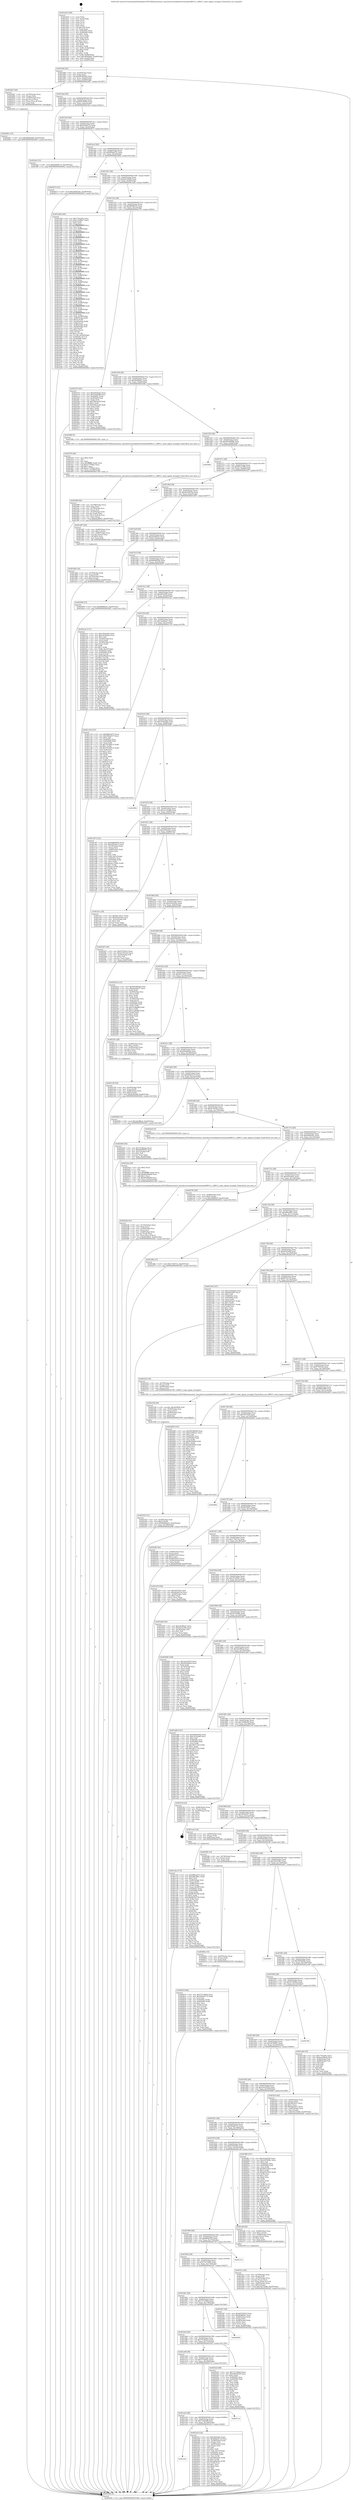 digraph "0x401420" {
  label = "0x401420 (/mnt/c/Users/mathe/Desktop/tcc/POCII/binaries/extr_linuxdriversmediadvb-frontendsaf9013.c_af9013_read_signal_strength_Final-ollvm.out::main(0))"
  labelloc = "t"
  node[shape=record]

  Entry [label="",width=0.3,height=0.3,shape=circle,fillcolor=black,style=filled]
  "0x40148d" [label="{
     0x40148d [32]\l
     | [instrs]\l
     &nbsp;&nbsp;0x40148d \<+6\>: mov -0xa0(%rbp),%eax\l
     &nbsp;&nbsp;0x401493 \<+2\>: mov %eax,%ecx\l
     &nbsp;&nbsp;0x401495 \<+6\>: sub $0x80308265,%ecx\l
     &nbsp;&nbsp;0x40149b \<+6\>: mov %eax,-0xb4(%rbp)\l
     &nbsp;&nbsp;0x4014a1 \<+6\>: mov %ecx,-0xb8(%rbp)\l
     &nbsp;&nbsp;0x4014a7 \<+6\>: je 0000000000402467 \<main+0x1047\>\l
  }"]
  "0x402467" [label="{
     0x402467 [26]\l
     | [instrs]\l
     &nbsp;&nbsp;0x402467 \<+4\>: mov -0x78(%rbp),%rax\l
     &nbsp;&nbsp;0x40246b \<+3\>: mov (%rax),%rax\l
     &nbsp;&nbsp;0x40246e \<+4\>: mov -0x38(%rbp),%rcx\l
     &nbsp;&nbsp;0x402472 \<+3\>: movslq (%rcx),%rcx\l
     &nbsp;&nbsp;0x402475 \<+4\>: mov (%rax,%rcx,8),%rax\l
     &nbsp;&nbsp;0x402479 \<+3\>: mov %rax,%rdi\l
     &nbsp;&nbsp;0x40247c \<+5\>: call 0000000000401030 \<free@plt\>\l
     | [calls]\l
     &nbsp;&nbsp;0x401030 \{1\} (unknown)\l
  }"]
  "0x4014ad" [label="{
     0x4014ad [28]\l
     | [instrs]\l
     &nbsp;&nbsp;0x4014ad \<+5\>: jmp 00000000004014b2 \<main+0x92\>\l
     &nbsp;&nbsp;0x4014b2 \<+6\>: mov -0xb4(%rbp),%eax\l
     &nbsp;&nbsp;0x4014b8 \<+5\>: sub $0x83576203,%eax\l
     &nbsp;&nbsp;0x4014bd \<+6\>: mov %eax,-0xbc(%rbp)\l
     &nbsp;&nbsp;0x4014c3 \<+6\>: je 0000000000401fee \<main+0xbce\>\l
  }"]
  Exit [label="",width=0.3,height=0.3,shape=circle,fillcolor=black,style=filled,peripheries=2]
  "0x401fee" [label="{
     0x401fee [15]\l
     | [instrs]\l
     &nbsp;&nbsp;0x401fee \<+10\>: movl $0x64408112,-0xa0(%rbp)\l
     &nbsp;&nbsp;0x401ff8 \<+5\>: jmp 0000000000402942 \<main+0x1522\>\l
  }"]
  "0x4014c9" [label="{
     0x4014c9 [28]\l
     | [instrs]\l
     &nbsp;&nbsp;0x4014c9 \<+5\>: jmp 00000000004014ce \<main+0xae\>\l
     &nbsp;&nbsp;0x4014ce \<+6\>: mov -0xb4(%rbp),%eax\l
     &nbsp;&nbsp;0x4014d4 \<+5\>: sub $0x859a6174,%eax\l
     &nbsp;&nbsp;0x4014d9 \<+6\>: mov %eax,-0xc0(%rbp)\l
     &nbsp;&nbsp;0x4014df \<+6\>: je 0000000000402673 \<main+0x1253\>\l
  }"]
  "0x402619" [label="{
     0x402619 [90]\l
     | [instrs]\l
     &nbsp;&nbsp;0x402619 \<+5\>: mov $0x737c00b4,%ecx\l
     &nbsp;&nbsp;0x40261e \<+5\>: mov $0x859a6174,%edx\l
     &nbsp;&nbsp;0x402623 \<+2\>: xor %esi,%esi\l
     &nbsp;&nbsp;0x402625 \<+8\>: mov 0x40505c,%r8d\l
     &nbsp;&nbsp;0x40262d \<+8\>: mov 0x405060,%r9d\l
     &nbsp;&nbsp;0x402635 \<+3\>: sub $0x1,%esi\l
     &nbsp;&nbsp;0x402638 \<+3\>: mov %r8d,%r10d\l
     &nbsp;&nbsp;0x40263b \<+3\>: add %esi,%r10d\l
     &nbsp;&nbsp;0x40263e \<+4\>: imul %r10d,%r8d\l
     &nbsp;&nbsp;0x402642 \<+4\>: and $0x1,%r8d\l
     &nbsp;&nbsp;0x402646 \<+4\>: cmp $0x0,%r8d\l
     &nbsp;&nbsp;0x40264a \<+4\>: sete %r11b\l
     &nbsp;&nbsp;0x40264e \<+4\>: cmp $0xa,%r9d\l
     &nbsp;&nbsp;0x402652 \<+3\>: setl %bl\l
     &nbsp;&nbsp;0x402655 \<+3\>: mov %r11b,%r14b\l
     &nbsp;&nbsp;0x402658 \<+3\>: and %bl,%r14b\l
     &nbsp;&nbsp;0x40265b \<+3\>: xor %bl,%r11b\l
     &nbsp;&nbsp;0x40265e \<+3\>: or %r11b,%r14b\l
     &nbsp;&nbsp;0x402661 \<+4\>: test $0x1,%r14b\l
     &nbsp;&nbsp;0x402665 \<+3\>: cmovne %edx,%ecx\l
     &nbsp;&nbsp;0x402668 \<+6\>: mov %ecx,-0xa0(%rbp)\l
     &nbsp;&nbsp;0x40266e \<+5\>: jmp 0000000000402942 \<main+0x1522\>\l
  }"]
  "0x402673" [label="{
     0x402673 [15]\l
     | [instrs]\l
     &nbsp;&nbsp;0x402673 \<+10\>: movl $0xe6582a4c,-0xa0(%rbp)\l
     &nbsp;&nbsp;0x40267d \<+5\>: jmp 0000000000402942 \<main+0x1522\>\l
  }"]
  "0x4014e5" [label="{
     0x4014e5 [28]\l
     | [instrs]\l
     &nbsp;&nbsp;0x4014e5 \<+5\>: jmp 00000000004014ea \<main+0xca\>\l
     &nbsp;&nbsp;0x4014ea \<+6\>: mov -0xb4(%rbp),%eax\l
     &nbsp;&nbsp;0x4014f0 \<+5\>: sub $0x889ea072,%eax\l
     &nbsp;&nbsp;0x4014f5 \<+6\>: mov %eax,-0xc4(%rbp)\l
     &nbsp;&nbsp;0x4014fb \<+6\>: je 000000000040280a \<main+0x13ea\>\l
  }"]
  "0x40260a" [label="{
     0x40260a [15]\l
     | [instrs]\l
     &nbsp;&nbsp;0x40260a \<+4\>: mov -0x50(%rbp),%rax\l
     &nbsp;&nbsp;0x40260e \<+3\>: mov (%rax),%rax\l
     &nbsp;&nbsp;0x402611 \<+3\>: mov %rax,%rdi\l
     &nbsp;&nbsp;0x402614 \<+5\>: call 0000000000401030 \<free@plt\>\l
     | [calls]\l
     &nbsp;&nbsp;0x401030 \{1\} (unknown)\l
  }"]
  "0x40280a" [label="{
     0x40280a\l
  }", style=dashed]
  "0x401501" [label="{
     0x401501 [28]\l
     | [instrs]\l
     &nbsp;&nbsp;0x401501 \<+5\>: jmp 0000000000401506 \<main+0xe6\>\l
     &nbsp;&nbsp;0x401506 \<+6\>: mov -0xb4(%rbp),%eax\l
     &nbsp;&nbsp;0x40150c \<+5\>: sub $0x8ee18be8,%eax\l
     &nbsp;&nbsp;0x401511 \<+6\>: mov %eax,-0xc8(%rbp)\l
     &nbsp;&nbsp;0x401517 \<+6\>: je 0000000000401a80 \<main+0x660\>\l
  }"]
  "0x402481" [label="{
     0x402481 [15]\l
     | [instrs]\l
     &nbsp;&nbsp;0x402481 \<+10\>: movl $0xf980ed08,-0xa0(%rbp)\l
     &nbsp;&nbsp;0x40248b \<+5\>: jmp 0000000000402942 \<main+0x1522\>\l
  }"]
  "0x401a80" [label="{
     0x401a80 [345]\l
     | [instrs]\l
     &nbsp;&nbsp;0x401a80 \<+5\>: mov $0x7742af5c,%eax\l
     &nbsp;&nbsp;0x401a85 \<+5\>: mov $0x21b28fa7,%ecx\l
     &nbsp;&nbsp;0x401a8a \<+2\>: xor %edx,%edx\l
     &nbsp;&nbsp;0x401a8c \<+3\>: mov %rsp,%rsi\l
     &nbsp;&nbsp;0x401a8f \<+4\>: add $0xfffffffffffffff0,%rsi\l
     &nbsp;&nbsp;0x401a93 \<+3\>: mov %rsi,%rsp\l
     &nbsp;&nbsp;0x401a96 \<+7\>: mov %rsi,-0x98(%rbp)\l
     &nbsp;&nbsp;0x401a9d \<+3\>: mov %rsp,%rsi\l
     &nbsp;&nbsp;0x401aa0 \<+4\>: add $0xfffffffffffffff0,%rsi\l
     &nbsp;&nbsp;0x401aa4 \<+3\>: mov %rsi,%rsp\l
     &nbsp;&nbsp;0x401aa7 \<+3\>: mov %rsp,%rdi\l
     &nbsp;&nbsp;0x401aaa \<+4\>: add $0xfffffffffffffff0,%rdi\l
     &nbsp;&nbsp;0x401aae \<+3\>: mov %rdi,%rsp\l
     &nbsp;&nbsp;0x401ab1 \<+7\>: mov %rdi,-0x90(%rbp)\l
     &nbsp;&nbsp;0x401ab8 \<+3\>: mov %rsp,%rdi\l
     &nbsp;&nbsp;0x401abb \<+4\>: add $0xfffffffffffffff0,%rdi\l
     &nbsp;&nbsp;0x401abf \<+3\>: mov %rdi,%rsp\l
     &nbsp;&nbsp;0x401ac2 \<+7\>: mov %rdi,-0x88(%rbp)\l
     &nbsp;&nbsp;0x401ac9 \<+3\>: mov %rsp,%rdi\l
     &nbsp;&nbsp;0x401acc \<+4\>: add $0xfffffffffffffff0,%rdi\l
     &nbsp;&nbsp;0x401ad0 \<+3\>: mov %rdi,%rsp\l
     &nbsp;&nbsp;0x401ad3 \<+4\>: mov %rdi,-0x80(%rbp)\l
     &nbsp;&nbsp;0x401ad7 \<+3\>: mov %rsp,%rdi\l
     &nbsp;&nbsp;0x401ada \<+4\>: add $0xfffffffffffffff0,%rdi\l
     &nbsp;&nbsp;0x401ade \<+3\>: mov %rdi,%rsp\l
     &nbsp;&nbsp;0x401ae1 \<+4\>: mov %rdi,-0x78(%rbp)\l
     &nbsp;&nbsp;0x401ae5 \<+3\>: mov %rsp,%rdi\l
     &nbsp;&nbsp;0x401ae8 \<+4\>: add $0xfffffffffffffff0,%rdi\l
     &nbsp;&nbsp;0x401aec \<+3\>: mov %rdi,%rsp\l
     &nbsp;&nbsp;0x401aef \<+4\>: mov %rdi,-0x70(%rbp)\l
     &nbsp;&nbsp;0x401af3 \<+3\>: mov %rsp,%rdi\l
     &nbsp;&nbsp;0x401af6 \<+4\>: add $0xfffffffffffffff0,%rdi\l
     &nbsp;&nbsp;0x401afa \<+3\>: mov %rdi,%rsp\l
     &nbsp;&nbsp;0x401afd \<+4\>: mov %rdi,-0x68(%rbp)\l
     &nbsp;&nbsp;0x401b01 \<+3\>: mov %rsp,%rdi\l
     &nbsp;&nbsp;0x401b04 \<+4\>: add $0xfffffffffffffff0,%rdi\l
     &nbsp;&nbsp;0x401b08 \<+3\>: mov %rdi,%rsp\l
     &nbsp;&nbsp;0x401b0b \<+4\>: mov %rdi,-0x60(%rbp)\l
     &nbsp;&nbsp;0x401b0f \<+3\>: mov %rsp,%rdi\l
     &nbsp;&nbsp;0x401b12 \<+4\>: add $0xfffffffffffffff0,%rdi\l
     &nbsp;&nbsp;0x401b16 \<+3\>: mov %rdi,%rsp\l
     &nbsp;&nbsp;0x401b19 \<+4\>: mov %rdi,-0x58(%rbp)\l
     &nbsp;&nbsp;0x401b1d \<+3\>: mov %rsp,%rdi\l
     &nbsp;&nbsp;0x401b20 \<+4\>: add $0xfffffffffffffff0,%rdi\l
     &nbsp;&nbsp;0x401b24 \<+3\>: mov %rdi,%rsp\l
     &nbsp;&nbsp;0x401b27 \<+4\>: mov %rdi,-0x50(%rbp)\l
     &nbsp;&nbsp;0x401b2b \<+3\>: mov %rsp,%rdi\l
     &nbsp;&nbsp;0x401b2e \<+4\>: add $0xfffffffffffffff0,%rdi\l
     &nbsp;&nbsp;0x401b32 \<+3\>: mov %rdi,%rsp\l
     &nbsp;&nbsp;0x401b35 \<+4\>: mov %rdi,-0x48(%rbp)\l
     &nbsp;&nbsp;0x401b39 \<+3\>: mov %rsp,%rdi\l
     &nbsp;&nbsp;0x401b3c \<+4\>: add $0xfffffffffffffff0,%rdi\l
     &nbsp;&nbsp;0x401b40 \<+3\>: mov %rdi,%rsp\l
     &nbsp;&nbsp;0x401b43 \<+4\>: mov %rdi,-0x40(%rbp)\l
     &nbsp;&nbsp;0x401b47 \<+3\>: mov %rsp,%rdi\l
     &nbsp;&nbsp;0x401b4a \<+4\>: add $0xfffffffffffffff0,%rdi\l
     &nbsp;&nbsp;0x401b4e \<+3\>: mov %rdi,%rsp\l
     &nbsp;&nbsp;0x401b51 \<+4\>: mov %rdi,-0x38(%rbp)\l
     &nbsp;&nbsp;0x401b55 \<+7\>: mov -0x98(%rbp),%rdi\l
     &nbsp;&nbsp;0x401b5c \<+6\>: movl $0x0,(%rdi)\l
     &nbsp;&nbsp;0x401b62 \<+7\>: mov -0xa4(%rbp),%r8d\l
     &nbsp;&nbsp;0x401b69 \<+3\>: mov %r8d,(%rsi)\l
     &nbsp;&nbsp;0x401b6c \<+7\>: mov -0x90(%rbp),%rdi\l
     &nbsp;&nbsp;0x401b73 \<+7\>: mov -0xb0(%rbp),%r9\l
     &nbsp;&nbsp;0x401b7a \<+3\>: mov %r9,(%rdi)\l
     &nbsp;&nbsp;0x401b7d \<+3\>: cmpl $0x2,(%rsi)\l
     &nbsp;&nbsp;0x401b80 \<+4\>: setne %r10b\l
     &nbsp;&nbsp;0x401b84 \<+4\>: and $0x1,%r10b\l
     &nbsp;&nbsp;0x401b88 \<+4\>: mov %r10b,-0x29(%rbp)\l
     &nbsp;&nbsp;0x401b8c \<+8\>: mov 0x40505c,%r11d\l
     &nbsp;&nbsp;0x401b94 \<+7\>: mov 0x405060,%ebx\l
     &nbsp;&nbsp;0x401b9b \<+3\>: sub $0x1,%edx\l
     &nbsp;&nbsp;0x401b9e \<+3\>: mov %r11d,%r14d\l
     &nbsp;&nbsp;0x401ba1 \<+3\>: add %edx,%r14d\l
     &nbsp;&nbsp;0x401ba4 \<+4\>: imul %r14d,%r11d\l
     &nbsp;&nbsp;0x401ba8 \<+4\>: and $0x1,%r11d\l
     &nbsp;&nbsp;0x401bac \<+4\>: cmp $0x0,%r11d\l
     &nbsp;&nbsp;0x401bb0 \<+4\>: sete %r10b\l
     &nbsp;&nbsp;0x401bb4 \<+3\>: cmp $0xa,%ebx\l
     &nbsp;&nbsp;0x401bb7 \<+4\>: setl %r15b\l
     &nbsp;&nbsp;0x401bbb \<+3\>: mov %r10b,%r12b\l
     &nbsp;&nbsp;0x401bbe \<+3\>: and %r15b,%r12b\l
     &nbsp;&nbsp;0x401bc1 \<+3\>: xor %r15b,%r10b\l
     &nbsp;&nbsp;0x401bc4 \<+3\>: or %r10b,%r12b\l
     &nbsp;&nbsp;0x401bc7 \<+4\>: test $0x1,%r12b\l
     &nbsp;&nbsp;0x401bcb \<+3\>: cmovne %ecx,%eax\l
     &nbsp;&nbsp;0x401bce \<+6\>: mov %eax,-0xa0(%rbp)\l
     &nbsp;&nbsp;0x401bd4 \<+5\>: jmp 0000000000402942 \<main+0x1522\>\l
  }"]
  "0x40151d" [label="{
     0x40151d [28]\l
     | [instrs]\l
     &nbsp;&nbsp;0x40151d \<+5\>: jmp 0000000000401522 \<main+0x102\>\l
     &nbsp;&nbsp;0x401522 \<+6\>: mov -0xb4(%rbp),%eax\l
     &nbsp;&nbsp;0x401528 \<+5\>: sub $0x8f466e23,%eax\l
     &nbsp;&nbsp;0x40152d \<+6\>: mov %eax,-0xcc(%rbp)\l
     &nbsp;&nbsp;0x401533 \<+6\>: je 0000000000402374 \<main+0xf54\>\l
  }"]
  "0x401a41" [label="{
     0x401a41\l
  }", style=dashed]
  "0x402374" [label="{
     0x402374 [91]\l
     | [instrs]\l
     &nbsp;&nbsp;0x402374 \<+5\>: mov $0xef25abdc,%eax\l
     &nbsp;&nbsp;0x402379 \<+5\>: mov $0x7e9ab4ff,%ecx\l
     &nbsp;&nbsp;0x40237e \<+7\>: mov 0x40505c,%edx\l
     &nbsp;&nbsp;0x402385 \<+7\>: mov 0x405060,%esi\l
     &nbsp;&nbsp;0x40238c \<+2\>: mov %edx,%edi\l
     &nbsp;&nbsp;0x40238e \<+6\>: sub $0x500cee2d,%edi\l
     &nbsp;&nbsp;0x402394 \<+3\>: sub $0x1,%edi\l
     &nbsp;&nbsp;0x402397 \<+6\>: add $0x500cee2d,%edi\l
     &nbsp;&nbsp;0x40239d \<+3\>: imul %edi,%edx\l
     &nbsp;&nbsp;0x4023a0 \<+3\>: and $0x1,%edx\l
     &nbsp;&nbsp;0x4023a3 \<+3\>: cmp $0x0,%edx\l
     &nbsp;&nbsp;0x4023a6 \<+4\>: sete %r8b\l
     &nbsp;&nbsp;0x4023aa \<+3\>: cmp $0xa,%esi\l
     &nbsp;&nbsp;0x4023ad \<+4\>: setl %r9b\l
     &nbsp;&nbsp;0x4023b1 \<+3\>: mov %r8b,%r10b\l
     &nbsp;&nbsp;0x4023b4 \<+3\>: and %r9b,%r10b\l
     &nbsp;&nbsp;0x4023b7 \<+3\>: xor %r9b,%r8b\l
     &nbsp;&nbsp;0x4023ba \<+3\>: or %r8b,%r10b\l
     &nbsp;&nbsp;0x4023bd \<+4\>: test $0x1,%r10b\l
     &nbsp;&nbsp;0x4023c1 \<+3\>: cmovne %ecx,%eax\l
     &nbsp;&nbsp;0x4023c4 \<+6\>: mov %eax,-0xa0(%rbp)\l
     &nbsp;&nbsp;0x4023ca \<+5\>: jmp 0000000000402942 \<main+0x1522\>\l
  }"]
  "0x401539" [label="{
     0x401539 [28]\l
     | [instrs]\l
     &nbsp;&nbsp;0x401539 \<+5\>: jmp 000000000040153e \<main+0x11e\>\l
     &nbsp;&nbsp;0x40153e \<+6\>: mov -0xb4(%rbp),%eax\l
     &nbsp;&nbsp;0x401544 \<+5\>: sub $0x904f69a1,%eax\l
     &nbsp;&nbsp;0x401549 \<+6\>: mov %eax,-0xd0(%rbp)\l
     &nbsp;&nbsp;0x40154f \<+6\>: je 0000000000401f6b \<main+0xb4b\>\l
  }"]
  "0x4023cf" [label="{
     0x4023cf [122]\l
     | [instrs]\l
     &nbsp;&nbsp;0x4023cf \<+5\>: mov $0xef25abdc,%eax\l
     &nbsp;&nbsp;0x4023d4 \<+5\>: mov $0xd9ab4116,%ecx\l
     &nbsp;&nbsp;0x4023d9 \<+4\>: mov -0x38(%rbp),%rdx\l
     &nbsp;&nbsp;0x4023dd \<+2\>: mov (%rdx),%esi\l
     &nbsp;&nbsp;0x4023df \<+4\>: mov -0x80(%rbp),%rdx\l
     &nbsp;&nbsp;0x4023e3 \<+2\>: cmp (%rdx),%esi\l
     &nbsp;&nbsp;0x4023e5 \<+4\>: setl %dil\l
     &nbsp;&nbsp;0x4023e9 \<+4\>: and $0x1,%dil\l
     &nbsp;&nbsp;0x4023ed \<+4\>: mov %dil,-0x21(%rbp)\l
     &nbsp;&nbsp;0x4023f1 \<+7\>: mov 0x40505c,%esi\l
     &nbsp;&nbsp;0x4023f8 \<+8\>: mov 0x405060,%r8d\l
     &nbsp;&nbsp;0x402400 \<+3\>: mov %esi,%r9d\l
     &nbsp;&nbsp;0x402403 \<+7\>: sub $0xaf0aef4a,%r9d\l
     &nbsp;&nbsp;0x40240a \<+4\>: sub $0x1,%r9d\l
     &nbsp;&nbsp;0x40240e \<+7\>: add $0xaf0aef4a,%r9d\l
     &nbsp;&nbsp;0x402415 \<+4\>: imul %r9d,%esi\l
     &nbsp;&nbsp;0x402419 \<+3\>: and $0x1,%esi\l
     &nbsp;&nbsp;0x40241c \<+3\>: cmp $0x0,%esi\l
     &nbsp;&nbsp;0x40241f \<+4\>: sete %dil\l
     &nbsp;&nbsp;0x402423 \<+4\>: cmp $0xa,%r8d\l
     &nbsp;&nbsp;0x402427 \<+4\>: setl %r10b\l
     &nbsp;&nbsp;0x40242b \<+3\>: mov %dil,%r11b\l
     &nbsp;&nbsp;0x40242e \<+3\>: and %r10b,%r11b\l
     &nbsp;&nbsp;0x402431 \<+3\>: xor %r10b,%dil\l
     &nbsp;&nbsp;0x402434 \<+3\>: or %dil,%r11b\l
     &nbsp;&nbsp;0x402437 \<+4\>: test $0x1,%r11b\l
     &nbsp;&nbsp;0x40243b \<+3\>: cmovne %ecx,%eax\l
     &nbsp;&nbsp;0x40243e \<+6\>: mov %eax,-0xa0(%rbp)\l
     &nbsp;&nbsp;0x402444 \<+5\>: jmp 0000000000402942 \<main+0x1522\>\l
  }"]
  "0x401f6b" [label="{
     0x401f6b [5]\l
     | [instrs]\l
     &nbsp;&nbsp;0x401f6b \<+5\>: call 0000000000401160 \<next_i\>\l
     | [calls]\l
     &nbsp;&nbsp;0x401160 \{1\} (/mnt/c/Users/mathe/Desktop/tcc/POCII/binaries/extr_linuxdriversmediadvb-frontendsaf9013.c_af9013_read_signal_strength_Final-ollvm.out::next_i)\l
  }"]
  "0x401555" [label="{
     0x401555 [28]\l
     | [instrs]\l
     &nbsp;&nbsp;0x401555 \<+5\>: jmp 000000000040155a \<main+0x13a\>\l
     &nbsp;&nbsp;0x40155a \<+6\>: mov -0xb4(%rbp),%eax\l
     &nbsp;&nbsp;0x401560 \<+5\>: sub $0x95038048,%eax\l
     &nbsp;&nbsp;0x401565 \<+6\>: mov %eax,-0xd4(%rbp)\l
     &nbsp;&nbsp;0x40156b \<+6\>: je 00000000004028dc \<main+0x14bc\>\l
  }"]
  "0x401a25" [label="{
     0x401a25 [28]\l
     | [instrs]\l
     &nbsp;&nbsp;0x401a25 \<+5\>: jmp 0000000000401a2a \<main+0x60a\>\l
     &nbsp;&nbsp;0x401a2a \<+6\>: mov -0xb4(%rbp),%eax\l
     &nbsp;&nbsp;0x401a30 \<+5\>: sub $0x7e9ab4ff,%eax\l
     &nbsp;&nbsp;0x401a35 \<+6\>: mov %eax,-0x184(%rbp)\l
     &nbsp;&nbsp;0x401a3b \<+6\>: je 00000000004023cf \<main+0xfaf\>\l
  }"]
  "0x4028dc" [label="{
     0x4028dc\l
  }", style=dashed]
  "0x401571" [label="{
     0x401571 [28]\l
     | [instrs]\l
     &nbsp;&nbsp;0x401571 \<+5\>: jmp 0000000000401576 \<main+0x156\>\l
     &nbsp;&nbsp;0x401576 \<+6\>: mov -0xb4(%rbp),%eax\l
     &nbsp;&nbsp;0x40157c \<+5\>: sub $0x951ac596,%eax\l
     &nbsp;&nbsp;0x401581 \<+6\>: mov %eax,-0xd8(%rbp)\l
     &nbsp;&nbsp;0x401587 \<+6\>: je 0000000000401bf7 \<main+0x7d7\>\l
  }"]
  "0x4027c5" [label="{
     0x4027c5\l
  }", style=dashed]
  "0x401bf7" [label="{
     0x401bf7\l
  }", style=dashed]
  "0x40158d" [label="{
     0x40158d [28]\l
     | [instrs]\l
     &nbsp;&nbsp;0x40158d \<+5\>: jmp 0000000000401592 \<main+0x172\>\l
     &nbsp;&nbsp;0x401592 \<+6\>: mov -0xb4(%rbp),%eax\l
     &nbsp;&nbsp;0x401598 \<+5\>: sub $0x9e29410a,%eax\l
     &nbsp;&nbsp;0x40159d \<+6\>: mov %eax,-0xdc(%rbp)\l
     &nbsp;&nbsp;0x4015a3 \<+6\>: je 0000000000401d97 \<main+0x977\>\l
  }"]
  "0x401a09" [label="{
     0x401a09 [28]\l
     | [instrs]\l
     &nbsp;&nbsp;0x401a09 \<+5\>: jmp 0000000000401a0e \<main+0x5ee\>\l
     &nbsp;&nbsp;0x401a0e \<+6\>: mov -0xb4(%rbp),%eax\l
     &nbsp;&nbsp;0x401a14 \<+5\>: sub $0x7742af5c,%eax\l
     &nbsp;&nbsp;0x401a19 \<+6\>: mov %eax,-0x180(%rbp)\l
     &nbsp;&nbsp;0x401a1f \<+6\>: je 00000000004027c5 \<main+0x13a5\>\l
  }"]
  "0x401d97" [label="{
     0x401d97 [29]\l
     | [instrs]\l
     &nbsp;&nbsp;0x401d97 \<+4\>: mov -0x80(%rbp),%rax\l
     &nbsp;&nbsp;0x401d9b \<+6\>: movl $0x1,(%rax)\l
     &nbsp;&nbsp;0x401da1 \<+4\>: mov -0x80(%rbp),%rax\l
     &nbsp;&nbsp;0x401da5 \<+3\>: movslq (%rax),%rax\l
     &nbsp;&nbsp;0x401da8 \<+4\>: shl $0x3,%rax\l
     &nbsp;&nbsp;0x401dac \<+3\>: mov %rax,%rdi\l
     &nbsp;&nbsp;0x401daf \<+5\>: call 0000000000401050 \<malloc@plt\>\l
     | [calls]\l
     &nbsp;&nbsp;0x401050 \{1\} (unknown)\l
  }"]
  "0x4015a9" [label="{
     0x4015a9 [28]\l
     | [instrs]\l
     &nbsp;&nbsp;0x4015a9 \<+5\>: jmp 00000000004015ae \<main+0x18e\>\l
     &nbsp;&nbsp;0x4015ae \<+6\>: mov -0xb4(%rbp),%eax\l
     &nbsp;&nbsp;0x4015b4 \<+5\>: sub $0xaba58a37,%eax\l
     &nbsp;&nbsp;0x4015b9 \<+6\>: mov %eax,-0xe0(%rbp)\l
     &nbsp;&nbsp;0x4015bf \<+6\>: je 0000000000402596 \<main+0x1176\>\l
  }"]
  "0x4025a5" [label="{
     0x4025a5 [86]\l
     | [instrs]\l
     &nbsp;&nbsp;0x4025a5 \<+5\>: mov $0x737c00b4,%eax\l
     &nbsp;&nbsp;0x4025aa \<+5\>: mov $0x40826259,%ecx\l
     &nbsp;&nbsp;0x4025af \<+2\>: xor %edx,%edx\l
     &nbsp;&nbsp;0x4025b1 \<+7\>: mov 0x40505c,%esi\l
     &nbsp;&nbsp;0x4025b8 \<+7\>: mov 0x405060,%edi\l
     &nbsp;&nbsp;0x4025bf \<+3\>: sub $0x1,%edx\l
     &nbsp;&nbsp;0x4025c2 \<+3\>: mov %esi,%r8d\l
     &nbsp;&nbsp;0x4025c5 \<+3\>: add %edx,%r8d\l
     &nbsp;&nbsp;0x4025c8 \<+4\>: imul %r8d,%esi\l
     &nbsp;&nbsp;0x4025cc \<+3\>: and $0x1,%esi\l
     &nbsp;&nbsp;0x4025cf \<+3\>: cmp $0x0,%esi\l
     &nbsp;&nbsp;0x4025d2 \<+4\>: sete %r9b\l
     &nbsp;&nbsp;0x4025d6 \<+3\>: cmp $0xa,%edi\l
     &nbsp;&nbsp;0x4025d9 \<+4\>: setl %r10b\l
     &nbsp;&nbsp;0x4025dd \<+3\>: mov %r9b,%r11b\l
     &nbsp;&nbsp;0x4025e0 \<+3\>: and %r10b,%r11b\l
     &nbsp;&nbsp;0x4025e3 \<+3\>: xor %r10b,%r9b\l
     &nbsp;&nbsp;0x4025e6 \<+3\>: or %r9b,%r11b\l
     &nbsp;&nbsp;0x4025e9 \<+4\>: test $0x1,%r11b\l
     &nbsp;&nbsp;0x4025ed \<+3\>: cmovne %ecx,%eax\l
     &nbsp;&nbsp;0x4025f0 \<+6\>: mov %eax,-0xa0(%rbp)\l
     &nbsp;&nbsp;0x4025f6 \<+5\>: jmp 0000000000402942 \<main+0x1522\>\l
  }"]
  "0x402596" [label="{
     0x402596 [15]\l
     | [instrs]\l
     &nbsp;&nbsp;0x402596 \<+10\>: movl $0x8f466e23,-0xa0(%rbp)\l
     &nbsp;&nbsp;0x4025a0 \<+5\>: jmp 0000000000402942 \<main+0x1522\>\l
  }"]
  "0x4015c5" [label="{
     0x4015c5 [28]\l
     | [instrs]\l
     &nbsp;&nbsp;0x4015c5 \<+5\>: jmp 00000000004015ca \<main+0x1aa\>\l
     &nbsp;&nbsp;0x4015ca \<+6\>: mov -0xb4(%rbp),%eax\l
     &nbsp;&nbsp;0x4015d0 \<+5\>: sub $0xb684093b,%eax\l
     &nbsp;&nbsp;0x4015d5 \<+6\>: mov %eax,-0xe4(%rbp)\l
     &nbsp;&nbsp;0x4015db \<+6\>: je 0000000000402843 \<main+0x1423\>\l
  }"]
  "0x4019ed" [label="{
     0x4019ed [28]\l
     | [instrs]\l
     &nbsp;&nbsp;0x4019ed \<+5\>: jmp 00000000004019f2 \<main+0x5d2\>\l
     &nbsp;&nbsp;0x4019f2 \<+6\>: mov -0xb4(%rbp),%eax\l
     &nbsp;&nbsp;0x4019f8 \<+5\>: sub $0x7416b2ea,%eax\l
     &nbsp;&nbsp;0x4019fd \<+6\>: mov %eax,-0x17c(%rbp)\l
     &nbsp;&nbsp;0x401a03 \<+6\>: je 00000000004025a5 \<main+0x1185\>\l
  }"]
  "0x402843" [label="{
     0x402843\l
  }", style=dashed]
  "0x4015e1" [label="{
     0x4015e1 [28]\l
     | [instrs]\l
     &nbsp;&nbsp;0x4015e1 \<+5\>: jmp 00000000004015e6 \<main+0x1c6\>\l
     &nbsp;&nbsp;0x4015e6 \<+6\>: mov -0xb4(%rbp),%eax\l
     &nbsp;&nbsp;0x4015ec \<+5\>: sub $0xb8cfcf05,%eax\l
     &nbsp;&nbsp;0x4015f1 \<+6\>: mov %eax,-0xe8(%rbp)\l
     &nbsp;&nbsp;0x4015f7 \<+6\>: je 00000000004021dc \<main+0xdbc\>\l
  }"]
  "0x402906" [label="{
     0x402906\l
  }", style=dashed]
  "0x4021dc" [label="{
     0x4021dc [171]\l
     | [instrs]\l
     &nbsp;&nbsp;0x4021dc \<+5\>: mov $0xc55da26d,%eax\l
     &nbsp;&nbsp;0x4021e1 \<+5\>: mov $0xcd33a20a,%ecx\l
     &nbsp;&nbsp;0x4021e6 \<+2\>: mov $0x1,%dl\l
     &nbsp;&nbsp;0x4021e8 \<+4\>: mov -0x48(%rbp),%rsi\l
     &nbsp;&nbsp;0x4021ec \<+2\>: mov (%rsi),%edi\l
     &nbsp;&nbsp;0x4021ee \<+4\>: mov -0x58(%rbp),%rsi\l
     &nbsp;&nbsp;0x4021f2 \<+2\>: cmp (%rsi),%edi\l
     &nbsp;&nbsp;0x4021f4 \<+4\>: setl %r8b\l
     &nbsp;&nbsp;0x4021f8 \<+4\>: and $0x1,%r8b\l
     &nbsp;&nbsp;0x4021fc \<+4\>: mov %r8b,-0x22(%rbp)\l
     &nbsp;&nbsp;0x402200 \<+7\>: mov 0x40505c,%edi\l
     &nbsp;&nbsp;0x402207 \<+8\>: mov 0x405060,%r9d\l
     &nbsp;&nbsp;0x40220f \<+3\>: mov %edi,%r10d\l
     &nbsp;&nbsp;0x402212 \<+7\>: sub $0x9c0fb22f,%r10d\l
     &nbsp;&nbsp;0x402219 \<+4\>: sub $0x1,%r10d\l
     &nbsp;&nbsp;0x40221d \<+7\>: add $0x9c0fb22f,%r10d\l
     &nbsp;&nbsp;0x402224 \<+4\>: imul %r10d,%edi\l
     &nbsp;&nbsp;0x402228 \<+3\>: and $0x1,%edi\l
     &nbsp;&nbsp;0x40222b \<+3\>: cmp $0x0,%edi\l
     &nbsp;&nbsp;0x40222e \<+4\>: sete %r8b\l
     &nbsp;&nbsp;0x402232 \<+4\>: cmp $0xa,%r9d\l
     &nbsp;&nbsp;0x402236 \<+4\>: setl %r11b\l
     &nbsp;&nbsp;0x40223a \<+3\>: mov %r8b,%bl\l
     &nbsp;&nbsp;0x40223d \<+3\>: xor $0xff,%bl\l
     &nbsp;&nbsp;0x402240 \<+3\>: mov %r11b,%r14b\l
     &nbsp;&nbsp;0x402243 \<+4\>: xor $0xff,%r14b\l
     &nbsp;&nbsp;0x402247 \<+3\>: xor $0x1,%dl\l
     &nbsp;&nbsp;0x40224a \<+3\>: mov %bl,%r15b\l
     &nbsp;&nbsp;0x40224d \<+4\>: and $0xff,%r15b\l
     &nbsp;&nbsp;0x402251 \<+3\>: and %dl,%r8b\l
     &nbsp;&nbsp;0x402254 \<+3\>: mov %r14b,%r12b\l
     &nbsp;&nbsp;0x402257 \<+4\>: and $0xff,%r12b\l
     &nbsp;&nbsp;0x40225b \<+3\>: and %dl,%r11b\l
     &nbsp;&nbsp;0x40225e \<+3\>: or %r8b,%r15b\l
     &nbsp;&nbsp;0x402261 \<+3\>: or %r11b,%r12b\l
     &nbsp;&nbsp;0x402264 \<+3\>: xor %r12b,%r15b\l
     &nbsp;&nbsp;0x402267 \<+3\>: or %r14b,%bl\l
     &nbsp;&nbsp;0x40226a \<+3\>: xor $0xff,%bl\l
     &nbsp;&nbsp;0x40226d \<+3\>: or $0x1,%dl\l
     &nbsp;&nbsp;0x402270 \<+2\>: and %dl,%bl\l
     &nbsp;&nbsp;0x402272 \<+3\>: or %bl,%r15b\l
     &nbsp;&nbsp;0x402275 \<+4\>: test $0x1,%r15b\l
     &nbsp;&nbsp;0x402279 \<+3\>: cmovne %ecx,%eax\l
     &nbsp;&nbsp;0x40227c \<+6\>: mov %eax,-0xa0(%rbp)\l
     &nbsp;&nbsp;0x402282 \<+5\>: jmp 0000000000402942 \<main+0x1522\>\l
  }"]
  "0x4015fd" [label="{
     0x4015fd [28]\l
     | [instrs]\l
     &nbsp;&nbsp;0x4015fd \<+5\>: jmp 0000000000401602 \<main+0x1e2\>\l
     &nbsp;&nbsp;0x401602 \<+6\>: mov -0xb4(%rbp),%eax\l
     &nbsp;&nbsp;0x401608 \<+5\>: sub $0xc4ad6ea7,%eax\l
     &nbsp;&nbsp;0x40160d \<+6\>: mov %eax,-0xec(%rbp)\l
     &nbsp;&nbsp;0x401613 \<+6\>: je 0000000000401c18 \<main+0x7f8\>\l
  }"]
  "0x402355" [label="{
     0x402355 [31]\l
     | [instrs]\l
     &nbsp;&nbsp;0x402355 \<+4\>: mov -0x38(%rbp),%rdi\l
     &nbsp;&nbsp;0x402359 \<+6\>: movl $0x0,(%rdi)\l
     &nbsp;&nbsp;0x40235f \<+10\>: movl $0x8f466e23,-0xa0(%rbp)\l
     &nbsp;&nbsp;0x402369 \<+6\>: mov %eax,-0x190(%rbp)\l
     &nbsp;&nbsp;0x40236f \<+5\>: jmp 0000000000402942 \<main+0x1522\>\l
  }"]
  "0x401c18" [label="{
     0x401c18 [147]\l
     | [instrs]\l
     &nbsp;&nbsp;0x401c18 \<+5\>: mov $0x889ea072,%eax\l
     &nbsp;&nbsp;0x401c1d \<+5\>: mov $0x3f04a557,%ecx\l
     &nbsp;&nbsp;0x401c22 \<+2\>: mov $0x1,%dl\l
     &nbsp;&nbsp;0x401c24 \<+7\>: mov 0x40505c,%esi\l
     &nbsp;&nbsp;0x401c2b \<+7\>: mov 0x405060,%edi\l
     &nbsp;&nbsp;0x401c32 \<+3\>: mov %esi,%r8d\l
     &nbsp;&nbsp;0x401c35 \<+7\>: sub $0x7818d412,%r8d\l
     &nbsp;&nbsp;0x401c3c \<+4\>: sub $0x1,%r8d\l
     &nbsp;&nbsp;0x401c40 \<+7\>: add $0x7818d412,%r8d\l
     &nbsp;&nbsp;0x401c47 \<+4\>: imul %r8d,%esi\l
     &nbsp;&nbsp;0x401c4b \<+3\>: and $0x1,%esi\l
     &nbsp;&nbsp;0x401c4e \<+3\>: cmp $0x0,%esi\l
     &nbsp;&nbsp;0x401c51 \<+4\>: sete %r9b\l
     &nbsp;&nbsp;0x401c55 \<+3\>: cmp $0xa,%edi\l
     &nbsp;&nbsp;0x401c58 \<+4\>: setl %r10b\l
     &nbsp;&nbsp;0x401c5c \<+3\>: mov %r9b,%r11b\l
     &nbsp;&nbsp;0x401c5f \<+4\>: xor $0xff,%r11b\l
     &nbsp;&nbsp;0x401c63 \<+3\>: mov %r10b,%bl\l
     &nbsp;&nbsp;0x401c66 \<+3\>: xor $0xff,%bl\l
     &nbsp;&nbsp;0x401c69 \<+3\>: xor $0x1,%dl\l
     &nbsp;&nbsp;0x401c6c \<+3\>: mov %r11b,%r14b\l
     &nbsp;&nbsp;0x401c6f \<+4\>: and $0xff,%r14b\l
     &nbsp;&nbsp;0x401c73 \<+3\>: and %dl,%r9b\l
     &nbsp;&nbsp;0x401c76 \<+3\>: mov %bl,%r15b\l
     &nbsp;&nbsp;0x401c79 \<+4\>: and $0xff,%r15b\l
     &nbsp;&nbsp;0x401c7d \<+3\>: and %dl,%r10b\l
     &nbsp;&nbsp;0x401c80 \<+3\>: or %r9b,%r14b\l
     &nbsp;&nbsp;0x401c83 \<+3\>: or %r10b,%r15b\l
     &nbsp;&nbsp;0x401c86 \<+3\>: xor %r15b,%r14b\l
     &nbsp;&nbsp;0x401c89 \<+3\>: or %bl,%r11b\l
     &nbsp;&nbsp;0x401c8c \<+4\>: xor $0xff,%r11b\l
     &nbsp;&nbsp;0x401c90 \<+3\>: or $0x1,%dl\l
     &nbsp;&nbsp;0x401c93 \<+3\>: and %dl,%r11b\l
     &nbsp;&nbsp;0x401c96 \<+3\>: or %r11b,%r14b\l
     &nbsp;&nbsp;0x401c99 \<+4\>: test $0x1,%r14b\l
     &nbsp;&nbsp;0x401c9d \<+3\>: cmovne %ecx,%eax\l
     &nbsp;&nbsp;0x401ca0 \<+6\>: mov %eax,-0xa0(%rbp)\l
     &nbsp;&nbsp;0x401ca6 \<+5\>: jmp 0000000000402942 \<main+0x1522\>\l
  }"]
  "0x401619" [label="{
     0x401619 [28]\l
     | [instrs]\l
     &nbsp;&nbsp;0x401619 \<+5\>: jmp 000000000040161e \<main+0x1fe\>\l
     &nbsp;&nbsp;0x40161e \<+6\>: mov -0xb4(%rbp),%eax\l
     &nbsp;&nbsp;0x401624 \<+5\>: sub $0xc55da26d,%eax\l
     &nbsp;&nbsp;0x401629 \<+6\>: mov %eax,-0xf0(%rbp)\l
     &nbsp;&nbsp;0x40162f \<+6\>: je 0000000000402892 \<main+0x1472\>\l
  }"]
  "0x402338" [label="{
     0x402338 [29]\l
     | [instrs]\l
     &nbsp;&nbsp;0x402338 \<+10\>: movabs $0x4030b6,%rdi\l
     &nbsp;&nbsp;0x402342 \<+4\>: mov -0x40(%rbp),%rsi\l
     &nbsp;&nbsp;0x402346 \<+2\>: mov %eax,(%rsi)\l
     &nbsp;&nbsp;0x402348 \<+4\>: mov -0x40(%rbp),%rsi\l
     &nbsp;&nbsp;0x40234c \<+2\>: mov (%rsi),%esi\l
     &nbsp;&nbsp;0x40234e \<+2\>: mov $0x0,%al\l
     &nbsp;&nbsp;0x402350 \<+5\>: call 0000000000401040 \<printf@plt\>\l
     | [calls]\l
     &nbsp;&nbsp;0x401040 \{1\} (unknown)\l
  }"]
  "0x402892" [label="{
     0x402892\l
  }", style=dashed]
  "0x401635" [label="{
     0x401635 [28]\l
     | [instrs]\l
     &nbsp;&nbsp;0x401635 \<+5\>: jmp 000000000040163a \<main+0x21a\>\l
     &nbsp;&nbsp;0x40163a \<+6\>: mov -0xb4(%rbp),%eax\l
     &nbsp;&nbsp;0x401640 \<+5\>: sub $0xc5c32e88,%eax\l
     &nbsp;&nbsp;0x401645 \<+6\>: mov %eax,-0xf4(%rbp)\l
     &nbsp;&nbsp;0x40164b \<+6\>: je 0000000000401e67 \<main+0xa47\>\l
  }"]
  "0x4022d2" [label="{
     0x4022d2 [41]\l
     | [instrs]\l
     &nbsp;&nbsp;0x4022d2 \<+6\>: mov -0x18c(%rbp),%ecx\l
     &nbsp;&nbsp;0x4022d8 \<+3\>: imul %eax,%ecx\l
     &nbsp;&nbsp;0x4022db \<+4\>: mov -0x50(%rbp),%rsi\l
     &nbsp;&nbsp;0x4022df \<+3\>: mov (%rsi),%rsi\l
     &nbsp;&nbsp;0x4022e2 \<+4\>: mov -0x48(%rbp),%rdi\l
     &nbsp;&nbsp;0x4022e6 \<+3\>: movslq (%rdi),%rdi\l
     &nbsp;&nbsp;0x4022e9 \<+3\>: mov %ecx,(%rsi,%rdi,4)\l
     &nbsp;&nbsp;0x4022ec \<+10\>: movl $0xfb306d1,-0xa0(%rbp)\l
     &nbsp;&nbsp;0x4022f6 \<+5\>: jmp 0000000000402942 \<main+0x1522\>\l
  }"]
  "0x401e67" [label="{
     0x401e67 [122]\l
     | [instrs]\l
     &nbsp;&nbsp;0x401e67 \<+5\>: mov $0xb684093b,%eax\l
     &nbsp;&nbsp;0x401e6c \<+5\>: mov $0xc9502d1e,%ecx\l
     &nbsp;&nbsp;0x401e71 \<+4\>: mov -0x70(%rbp),%rdx\l
     &nbsp;&nbsp;0x401e75 \<+2\>: mov (%rdx),%esi\l
     &nbsp;&nbsp;0x401e77 \<+4\>: mov -0x80(%rbp),%rdx\l
     &nbsp;&nbsp;0x401e7b \<+2\>: cmp (%rdx),%esi\l
     &nbsp;&nbsp;0x401e7d \<+4\>: setl %dil\l
     &nbsp;&nbsp;0x401e81 \<+4\>: and $0x1,%dil\l
     &nbsp;&nbsp;0x401e85 \<+4\>: mov %dil,-0x23(%rbp)\l
     &nbsp;&nbsp;0x401e89 \<+7\>: mov 0x40505c,%esi\l
     &nbsp;&nbsp;0x401e90 \<+8\>: mov 0x405060,%r8d\l
     &nbsp;&nbsp;0x401e98 \<+3\>: mov %esi,%r9d\l
     &nbsp;&nbsp;0x401e9b \<+7\>: add $0xae11958c,%r9d\l
     &nbsp;&nbsp;0x401ea2 \<+4\>: sub $0x1,%r9d\l
     &nbsp;&nbsp;0x401ea6 \<+7\>: sub $0xae11958c,%r9d\l
     &nbsp;&nbsp;0x401ead \<+4\>: imul %r9d,%esi\l
     &nbsp;&nbsp;0x401eb1 \<+3\>: and $0x1,%esi\l
     &nbsp;&nbsp;0x401eb4 \<+3\>: cmp $0x0,%esi\l
     &nbsp;&nbsp;0x401eb7 \<+4\>: sete %dil\l
     &nbsp;&nbsp;0x401ebb \<+4\>: cmp $0xa,%r8d\l
     &nbsp;&nbsp;0x401ebf \<+4\>: setl %r10b\l
     &nbsp;&nbsp;0x401ec3 \<+3\>: mov %dil,%r11b\l
     &nbsp;&nbsp;0x401ec6 \<+3\>: and %r10b,%r11b\l
     &nbsp;&nbsp;0x401ec9 \<+3\>: xor %r10b,%dil\l
     &nbsp;&nbsp;0x401ecc \<+3\>: or %dil,%r11b\l
     &nbsp;&nbsp;0x401ecf \<+4\>: test $0x1,%r11b\l
     &nbsp;&nbsp;0x401ed3 \<+3\>: cmovne %ecx,%eax\l
     &nbsp;&nbsp;0x401ed6 \<+6\>: mov %eax,-0xa0(%rbp)\l
     &nbsp;&nbsp;0x401edc \<+5\>: jmp 0000000000402942 \<main+0x1522\>\l
  }"]
  "0x401651" [label="{
     0x401651 [28]\l
     | [instrs]\l
     &nbsp;&nbsp;0x401651 \<+5\>: jmp 0000000000401656 \<main+0x236\>\l
     &nbsp;&nbsp;0x401656 \<+6\>: mov -0xb4(%rbp),%eax\l
     &nbsp;&nbsp;0x40165c \<+5\>: sub $0xc9502d1e,%eax\l
     &nbsp;&nbsp;0x401661 \<+6\>: mov %eax,-0xf8(%rbp)\l
     &nbsp;&nbsp;0x401667 \<+6\>: je 0000000000401ee1 \<main+0xac1\>\l
  }"]
  "0x4022aa" [label="{
     0x4022aa [40]\l
     | [instrs]\l
     &nbsp;&nbsp;0x4022aa \<+5\>: mov $0x2,%ecx\l
     &nbsp;&nbsp;0x4022af \<+1\>: cltd\l
     &nbsp;&nbsp;0x4022b0 \<+2\>: idiv %ecx\l
     &nbsp;&nbsp;0x4022b2 \<+6\>: imul $0xfffffffe,%edx,%ecx\l
     &nbsp;&nbsp;0x4022b8 \<+6\>: add $0x6de46a06,%ecx\l
     &nbsp;&nbsp;0x4022be \<+3\>: add $0x1,%ecx\l
     &nbsp;&nbsp;0x4022c1 \<+6\>: sub $0x6de46a06,%ecx\l
     &nbsp;&nbsp;0x4022c7 \<+6\>: mov %ecx,-0x18c(%rbp)\l
     &nbsp;&nbsp;0x4022cd \<+5\>: call 0000000000401160 \<next_i\>\l
     | [calls]\l
     &nbsp;&nbsp;0x401160 \{1\} (/mnt/c/Users/mathe/Desktop/tcc/POCII/binaries/extr_linuxdriversmediadvb-frontendsaf9013.c_af9013_read_signal_strength_Final-ollvm.out::next_i)\l
  }"]
  "0x401ee1" [label="{
     0x401ee1 [30]\l
     | [instrs]\l
     &nbsp;&nbsp;0x401ee1 \<+5\>: mov $0xd217d127,%eax\l
     &nbsp;&nbsp;0x401ee6 \<+5\>: mov $0x67bf236a,%ecx\l
     &nbsp;&nbsp;0x401eeb \<+3\>: mov -0x23(%rbp),%dl\l
     &nbsp;&nbsp;0x401eee \<+3\>: test $0x1,%dl\l
     &nbsp;&nbsp;0x401ef1 \<+3\>: cmovne %ecx,%eax\l
     &nbsp;&nbsp;0x401ef4 \<+6\>: mov %eax,-0xa0(%rbp)\l
     &nbsp;&nbsp;0x401efa \<+5\>: jmp 0000000000402942 \<main+0x1522\>\l
  }"]
  "0x40166d" [label="{
     0x40166d [28]\l
     | [instrs]\l
     &nbsp;&nbsp;0x40166d \<+5\>: jmp 0000000000401672 \<main+0x252\>\l
     &nbsp;&nbsp;0x401672 \<+6\>: mov -0xb4(%rbp),%eax\l
     &nbsp;&nbsp;0x401678 \<+5\>: sub $0xcd33a20a,%eax\l
     &nbsp;&nbsp;0x40167d \<+6\>: mov %eax,-0xfc(%rbp)\l
     &nbsp;&nbsp;0x401683 \<+6\>: je 0000000000402287 \<main+0xe67\>\l
  }"]
  "0x402129" [label="{
     0x402129 [32]\l
     | [instrs]\l
     &nbsp;&nbsp;0x402129 \<+4\>: mov -0x50(%rbp),%rdi\l
     &nbsp;&nbsp;0x40212d \<+3\>: mov %rax,(%rdi)\l
     &nbsp;&nbsp;0x402130 \<+4\>: mov -0x48(%rbp),%rax\l
     &nbsp;&nbsp;0x402134 \<+6\>: movl $0x0,(%rax)\l
     &nbsp;&nbsp;0x40213a \<+10\>: movl $0xf4303e6f,-0xa0(%rbp)\l
     &nbsp;&nbsp;0x402144 \<+5\>: jmp 0000000000402942 \<main+0x1522\>\l
  }"]
  "0x402287" [label="{
     0x402287 [30]\l
     | [instrs]\l
     &nbsp;&nbsp;0x402287 \<+5\>: mov $0xf73f35e2,%eax\l
     &nbsp;&nbsp;0x40228c \<+5\>: mov $0xdc791ba3,%ecx\l
     &nbsp;&nbsp;0x402291 \<+3\>: mov -0x22(%rbp),%dl\l
     &nbsp;&nbsp;0x402294 \<+3\>: test $0x1,%dl\l
     &nbsp;&nbsp;0x402297 \<+3\>: cmovne %ecx,%eax\l
     &nbsp;&nbsp;0x40229a \<+6\>: mov %eax,-0xa0(%rbp)\l
     &nbsp;&nbsp;0x4022a0 \<+5\>: jmp 0000000000402942 \<main+0x1522\>\l
  }"]
  "0x401689" [label="{
     0x401689 [28]\l
     | [instrs]\l
     &nbsp;&nbsp;0x401689 \<+5\>: jmp 000000000040168e \<main+0x26e\>\l
     &nbsp;&nbsp;0x40168e \<+6\>: mov -0xb4(%rbp),%eax\l
     &nbsp;&nbsp;0x401694 \<+5\>: sub $0xd1045a2c,%eax\l
     &nbsp;&nbsp;0x401699 \<+6\>: mov %eax,-0x100(%rbp)\l
     &nbsp;&nbsp;0x40169f \<+6\>: je 0000000000402523 \<main+0x1103\>\l
  }"]
  "0x401f98" [label="{
     0x401f98 [44]\l
     | [instrs]\l
     &nbsp;&nbsp;0x401f98 \<+6\>: mov -0x188(%rbp),%ecx\l
     &nbsp;&nbsp;0x401f9e \<+3\>: imul %eax,%ecx\l
     &nbsp;&nbsp;0x401fa1 \<+4\>: mov -0x78(%rbp),%rsi\l
     &nbsp;&nbsp;0x401fa5 \<+3\>: mov (%rsi),%rsi\l
     &nbsp;&nbsp;0x401fa8 \<+4\>: mov -0x70(%rbp),%rdi\l
     &nbsp;&nbsp;0x401fac \<+3\>: movslq (%rdi),%rdi\l
     &nbsp;&nbsp;0x401faf \<+4\>: mov (%rsi,%rdi,8),%rsi\l
     &nbsp;&nbsp;0x401fb3 \<+2\>: mov %ecx,(%rsi)\l
     &nbsp;&nbsp;0x401fb5 \<+10\>: movl $0x5d189f37,-0xa0(%rbp)\l
     &nbsp;&nbsp;0x401fbf \<+5\>: jmp 0000000000402942 \<main+0x1522\>\l
  }"]
  "0x402523" [label="{
     0x402523 [115]\l
     | [instrs]\l
     &nbsp;&nbsp;0x402523 \<+5\>: mov $0x95038048,%eax\l
     &nbsp;&nbsp;0x402528 \<+5\>: mov $0xaba58a37,%ecx\l
     &nbsp;&nbsp;0x40252d \<+2\>: xor %edx,%edx\l
     &nbsp;&nbsp;0x40252f \<+4\>: mov -0x38(%rbp),%rsi\l
     &nbsp;&nbsp;0x402533 \<+2\>: mov (%rsi),%edi\l
     &nbsp;&nbsp;0x402535 \<+3\>: sub $0x1,%edx\l
     &nbsp;&nbsp;0x402538 \<+2\>: sub %edx,%edi\l
     &nbsp;&nbsp;0x40253a \<+4\>: mov -0x38(%rbp),%rsi\l
     &nbsp;&nbsp;0x40253e \<+2\>: mov %edi,(%rsi)\l
     &nbsp;&nbsp;0x402540 \<+7\>: mov 0x40505c,%edx\l
     &nbsp;&nbsp;0x402547 \<+7\>: mov 0x405060,%edi\l
     &nbsp;&nbsp;0x40254e \<+3\>: mov %edx,%r8d\l
     &nbsp;&nbsp;0x402551 \<+7\>: sub $0x31a6a88f,%r8d\l
     &nbsp;&nbsp;0x402558 \<+4\>: sub $0x1,%r8d\l
     &nbsp;&nbsp;0x40255c \<+7\>: add $0x31a6a88f,%r8d\l
     &nbsp;&nbsp;0x402563 \<+4\>: imul %r8d,%edx\l
     &nbsp;&nbsp;0x402567 \<+3\>: and $0x1,%edx\l
     &nbsp;&nbsp;0x40256a \<+3\>: cmp $0x0,%edx\l
     &nbsp;&nbsp;0x40256d \<+4\>: sete %r9b\l
     &nbsp;&nbsp;0x402571 \<+3\>: cmp $0xa,%edi\l
     &nbsp;&nbsp;0x402574 \<+4\>: setl %r10b\l
     &nbsp;&nbsp;0x402578 \<+3\>: mov %r9b,%r11b\l
     &nbsp;&nbsp;0x40257b \<+3\>: and %r10b,%r11b\l
     &nbsp;&nbsp;0x40257e \<+3\>: xor %r10b,%r9b\l
     &nbsp;&nbsp;0x402581 \<+3\>: or %r9b,%r11b\l
     &nbsp;&nbsp;0x402584 \<+4\>: test $0x1,%r11b\l
     &nbsp;&nbsp;0x402588 \<+3\>: cmovne %ecx,%eax\l
     &nbsp;&nbsp;0x40258b \<+6\>: mov %eax,-0xa0(%rbp)\l
     &nbsp;&nbsp;0x402591 \<+5\>: jmp 0000000000402942 \<main+0x1522\>\l
  }"]
  "0x4016a5" [label="{
     0x4016a5 [28]\l
     | [instrs]\l
     &nbsp;&nbsp;0x4016a5 \<+5\>: jmp 00000000004016aa \<main+0x28a\>\l
     &nbsp;&nbsp;0x4016aa \<+6\>: mov -0xb4(%rbp),%eax\l
     &nbsp;&nbsp;0x4016b0 \<+5\>: sub $0xd217d127,%eax\l
     &nbsp;&nbsp;0x4016b5 \<+6\>: mov %eax,-0x104(%rbp)\l
     &nbsp;&nbsp;0x4016bb \<+6\>: je 000000000040210c \<main+0xcec\>\l
  }"]
  "0x401f70" [label="{
     0x401f70 [40]\l
     | [instrs]\l
     &nbsp;&nbsp;0x401f70 \<+5\>: mov $0x2,%ecx\l
     &nbsp;&nbsp;0x401f75 \<+1\>: cltd\l
     &nbsp;&nbsp;0x401f76 \<+2\>: idiv %ecx\l
     &nbsp;&nbsp;0x401f78 \<+6\>: imul $0xfffffffe,%edx,%ecx\l
     &nbsp;&nbsp;0x401f7e \<+6\>: sub $0xec776402,%ecx\l
     &nbsp;&nbsp;0x401f84 \<+3\>: add $0x1,%ecx\l
     &nbsp;&nbsp;0x401f87 \<+6\>: add $0xec776402,%ecx\l
     &nbsp;&nbsp;0x401f8d \<+6\>: mov %ecx,-0x188(%rbp)\l
     &nbsp;&nbsp;0x401f93 \<+5\>: call 0000000000401160 \<next_i\>\l
     | [calls]\l
     &nbsp;&nbsp;0x401160 \{1\} (/mnt/c/Users/mathe/Desktop/tcc/POCII/binaries/extr_linuxdriversmediadvb-frontendsaf9013.c_af9013_read_signal_strength_Final-ollvm.out::next_i)\l
  }"]
  "0x40210c" [label="{
     0x40210c [29]\l
     | [instrs]\l
     &nbsp;&nbsp;0x40210c \<+4\>: mov -0x58(%rbp),%rax\l
     &nbsp;&nbsp;0x402110 \<+6\>: movl $0x1,(%rax)\l
     &nbsp;&nbsp;0x402116 \<+4\>: mov -0x58(%rbp),%rax\l
     &nbsp;&nbsp;0x40211a \<+3\>: movslq (%rax),%rax\l
     &nbsp;&nbsp;0x40211d \<+4\>: shl $0x2,%rax\l
     &nbsp;&nbsp;0x402121 \<+3\>: mov %rax,%rdi\l
     &nbsp;&nbsp;0x402124 \<+5\>: call 0000000000401050 \<malloc@plt\>\l
     | [calls]\l
     &nbsp;&nbsp;0x401050 \{1\} (unknown)\l
  }"]
  "0x4016c1" [label="{
     0x4016c1 [28]\l
     | [instrs]\l
     &nbsp;&nbsp;0x4016c1 \<+5\>: jmp 00000000004016c6 \<main+0x2a6\>\l
     &nbsp;&nbsp;0x4016c6 \<+6\>: mov -0xb4(%rbp),%eax\l
     &nbsp;&nbsp;0x4016cc \<+5\>: sub $0xd5bddda4,%eax\l
     &nbsp;&nbsp;0x4016d1 \<+6\>: mov %eax,-0x108(%rbp)\l
     &nbsp;&nbsp;0x4016d7 \<+6\>: je 00000000004020fd \<main+0xcdd\>\l
  }"]
  "0x4019d1" [label="{
     0x4019d1 [28]\l
     | [instrs]\l
     &nbsp;&nbsp;0x4019d1 \<+5\>: jmp 00000000004019d6 \<main+0x5b6\>\l
     &nbsp;&nbsp;0x4019d6 \<+6\>: mov -0xb4(%rbp),%eax\l
     &nbsp;&nbsp;0x4019dc \<+5\>: sub $0x737c00b4,%eax\l
     &nbsp;&nbsp;0x4019e1 \<+6\>: mov %eax,-0x178(%rbp)\l
     &nbsp;&nbsp;0x4019e7 \<+6\>: je 0000000000402906 \<main+0x14e6\>\l
  }"]
  "0x4020fd" [label="{
     0x4020fd [15]\l
     | [instrs]\l
     &nbsp;&nbsp;0x4020fd \<+10\>: movl $0x2dc6fbcd,-0xa0(%rbp)\l
     &nbsp;&nbsp;0x402107 \<+5\>: jmp 0000000000402942 \<main+0x1522\>\l
  }"]
  "0x4016dd" [label="{
     0x4016dd [28]\l
     | [instrs]\l
     &nbsp;&nbsp;0x4016dd \<+5\>: jmp 00000000004016e2 \<main+0x2c2\>\l
     &nbsp;&nbsp;0x4016e2 \<+6\>: mov -0xb4(%rbp),%eax\l
     &nbsp;&nbsp;0x4016e8 \<+5\>: sub $0xd9ab4116,%eax\l
     &nbsp;&nbsp;0x4016ed \<+6\>: mov %eax,-0x10c(%rbp)\l
     &nbsp;&nbsp;0x4016f3 \<+6\>: je 0000000000402449 \<main+0x1029\>\l
  }"]
  "0x401f47" [label="{
     0x401f47 [36]\l
     | [instrs]\l
     &nbsp;&nbsp;0x401f47 \<+5\>: mov $0x83576203,%eax\l
     &nbsp;&nbsp;0x401f4c \<+5\>: mov $0x904f69a1,%ecx\l
     &nbsp;&nbsp;0x401f51 \<+4\>: mov -0x60(%rbp),%rdx\l
     &nbsp;&nbsp;0x401f55 \<+2\>: mov (%rdx),%esi\l
     &nbsp;&nbsp;0x401f57 \<+4\>: mov -0x68(%rbp),%rdx\l
     &nbsp;&nbsp;0x401f5b \<+2\>: cmp (%rdx),%esi\l
     &nbsp;&nbsp;0x401f5d \<+3\>: cmovl %ecx,%eax\l
     &nbsp;&nbsp;0x401f60 \<+6\>: mov %eax,-0xa0(%rbp)\l
     &nbsp;&nbsp;0x401f66 \<+5\>: jmp 0000000000402942 \<main+0x1522\>\l
  }"]
  "0x402449" [label="{
     0x402449 [30]\l
     | [instrs]\l
     &nbsp;&nbsp;0x402449 \<+5\>: mov $0x7416b2ea,%eax\l
     &nbsp;&nbsp;0x40244e \<+5\>: mov $0x80308265,%ecx\l
     &nbsp;&nbsp;0x402453 \<+3\>: mov -0x21(%rbp),%dl\l
     &nbsp;&nbsp;0x402456 \<+3\>: test $0x1,%dl\l
     &nbsp;&nbsp;0x402459 \<+3\>: cmovne %ecx,%eax\l
     &nbsp;&nbsp;0x40245c \<+6\>: mov %eax,-0xa0(%rbp)\l
     &nbsp;&nbsp;0x402462 \<+5\>: jmp 0000000000402942 \<main+0x1522\>\l
  }"]
  "0x4016f9" [label="{
     0x4016f9 [28]\l
     | [instrs]\l
     &nbsp;&nbsp;0x4016f9 \<+5\>: jmp 00000000004016fe \<main+0x2de\>\l
     &nbsp;&nbsp;0x4016fe \<+6\>: mov -0xb4(%rbp),%eax\l
     &nbsp;&nbsp;0x401704 \<+5\>: sub $0xdc791ba3,%eax\l
     &nbsp;&nbsp;0x401709 \<+6\>: mov %eax,-0x110(%rbp)\l
     &nbsp;&nbsp;0x40170f \<+6\>: je 00000000004022a5 \<main+0xe85\>\l
  }"]
  "0x4019b5" [label="{
     0x4019b5 [28]\l
     | [instrs]\l
     &nbsp;&nbsp;0x4019b5 \<+5\>: jmp 00000000004019ba \<main+0x59a\>\l
     &nbsp;&nbsp;0x4019ba \<+6\>: mov -0xb4(%rbp),%eax\l
     &nbsp;&nbsp;0x4019c0 \<+5\>: sub $0x70e73280,%eax\l
     &nbsp;&nbsp;0x4019c5 \<+6\>: mov %eax,-0x174(%rbp)\l
     &nbsp;&nbsp;0x4019cb \<+6\>: je 0000000000401f47 \<main+0xb27\>\l
  }"]
  "0x4022a5" [label="{
     0x4022a5 [5]\l
     | [instrs]\l
     &nbsp;&nbsp;0x4022a5 \<+5\>: call 0000000000401160 \<next_i\>\l
     | [calls]\l
     &nbsp;&nbsp;0x401160 \{1\} (/mnt/c/Users/mathe/Desktop/tcc/POCII/binaries/extr_linuxdriversmediadvb-frontendsaf9013.c_af9013_read_signal_strength_Final-ollvm.out::next_i)\l
  }"]
  "0x401715" [label="{
     0x401715 [28]\l
     | [instrs]\l
     &nbsp;&nbsp;0x401715 \<+5\>: jmp 000000000040171a \<main+0x2fa\>\l
     &nbsp;&nbsp;0x40171a \<+6\>: mov -0xb4(%rbp),%eax\l
     &nbsp;&nbsp;0x401720 \<+5\>: sub $0xe6582a4c,%eax\l
     &nbsp;&nbsp;0x401725 \<+6\>: mov %eax,-0x114(%rbp)\l
     &nbsp;&nbsp;0x40172b \<+6\>: je 0000000000402793 \<main+0x1373\>\l
  }"]
  "0x402724" [label="{
     0x402724\l
  }", style=dashed]
  "0x402793" [label="{
     0x402793 [28]\l
     | [instrs]\l
     &nbsp;&nbsp;0x402793 \<+7\>: mov -0x98(%rbp),%rax\l
     &nbsp;&nbsp;0x40279a \<+6\>: movl $0x0,(%rax)\l
     &nbsp;&nbsp;0x4027a0 \<+10\>: movl $0x3369fa30,-0xa0(%rbp)\l
     &nbsp;&nbsp;0x4027aa \<+5\>: jmp 0000000000402942 \<main+0x1522\>\l
  }"]
  "0x401731" [label="{
     0x401731 [28]\l
     | [instrs]\l
     &nbsp;&nbsp;0x401731 \<+5\>: jmp 0000000000401736 \<main+0x316\>\l
     &nbsp;&nbsp;0x401736 \<+6\>: mov -0xb4(%rbp),%eax\l
     &nbsp;&nbsp;0x40173c \<+5\>: sub $0xef25abdc,%eax\l
     &nbsp;&nbsp;0x401741 \<+6\>: mov %eax,-0x118(%rbp)\l
     &nbsp;&nbsp;0x401747 \<+6\>: je 00000000004028b7 \<main+0x1497\>\l
  }"]
  "0x401f1c" [label="{
     0x401f1c [43]\l
     | [instrs]\l
     &nbsp;&nbsp;0x401f1c \<+4\>: mov -0x78(%rbp),%rdi\l
     &nbsp;&nbsp;0x401f20 \<+3\>: mov (%rdi),%rdi\l
     &nbsp;&nbsp;0x401f23 \<+4\>: mov -0x70(%rbp),%rcx\l
     &nbsp;&nbsp;0x401f27 \<+3\>: movslq (%rcx),%rcx\l
     &nbsp;&nbsp;0x401f2a \<+4\>: mov %rax,(%rdi,%rcx,8)\l
     &nbsp;&nbsp;0x401f2e \<+4\>: mov -0x60(%rbp),%rax\l
     &nbsp;&nbsp;0x401f32 \<+6\>: movl $0x0,(%rax)\l
     &nbsp;&nbsp;0x401f38 \<+10\>: movl $0x70e73280,-0xa0(%rbp)\l
     &nbsp;&nbsp;0x401f42 \<+5\>: jmp 0000000000402942 \<main+0x1522\>\l
  }"]
  "0x4028b7" [label="{
     0x4028b7\l
  }", style=dashed]
  "0x40174d" [label="{
     0x40174d [28]\l
     | [instrs]\l
     &nbsp;&nbsp;0x40174d \<+5\>: jmp 0000000000401752 \<main+0x332\>\l
     &nbsp;&nbsp;0x401752 \<+6\>: mov -0xb4(%rbp),%eax\l
     &nbsp;&nbsp;0x401758 \<+5\>: sub $0xef8e4861,%eax\l
     &nbsp;&nbsp;0x40175d \<+6\>: mov %eax,-0x11c(%rbp)\l
     &nbsp;&nbsp;0x401763 \<+6\>: je 0000000000401d6a \<main+0x94a\>\l
  }"]
  "0x401999" [label="{
     0x401999 [28]\l
     | [instrs]\l
     &nbsp;&nbsp;0x401999 \<+5\>: jmp 000000000040199e \<main+0x57e\>\l
     &nbsp;&nbsp;0x40199e \<+6\>: mov -0xb4(%rbp),%eax\l
     &nbsp;&nbsp;0x4019a4 \<+5\>: sub $0x6f9f2553,%eax\l
     &nbsp;&nbsp;0x4019a9 \<+6\>: mov %eax,-0x170(%rbp)\l
     &nbsp;&nbsp;0x4019af \<+6\>: je 0000000000402724 \<main+0x1304\>\l
  }"]
  "0x401d6a" [label="{
     0x401d6a [15]\l
     | [instrs]\l
     &nbsp;&nbsp;0x401d6a \<+10\>: movl $0x17fe07ce,-0xa0(%rbp)\l
     &nbsp;&nbsp;0x401d74 \<+5\>: jmp 0000000000402942 \<main+0x1522\>\l
  }"]
  "0x401769" [label="{
     0x401769 [28]\l
     | [instrs]\l
     &nbsp;&nbsp;0x401769 \<+5\>: jmp 000000000040176e \<main+0x34e\>\l
     &nbsp;&nbsp;0x40176e \<+6\>: mov -0xb4(%rbp),%eax\l
     &nbsp;&nbsp;0x401774 \<+5\>: sub $0xf4303e6f,%eax\l
     &nbsp;&nbsp;0x401779 \<+6\>: mov %eax,-0x120(%rbp)\l
     &nbsp;&nbsp;0x40177f \<+6\>: je 0000000000402149 \<main+0xd29\>\l
  }"]
  "0x401eff" [label="{
     0x401eff [29]\l
     | [instrs]\l
     &nbsp;&nbsp;0x401eff \<+4\>: mov -0x68(%rbp),%rax\l
     &nbsp;&nbsp;0x401f03 \<+6\>: movl $0x1,(%rax)\l
     &nbsp;&nbsp;0x401f09 \<+4\>: mov -0x68(%rbp),%rax\l
     &nbsp;&nbsp;0x401f0d \<+3\>: movslq (%rax),%rax\l
     &nbsp;&nbsp;0x401f10 \<+4\>: shl $0x2,%rax\l
     &nbsp;&nbsp;0x401f14 \<+3\>: mov %rax,%rdi\l
     &nbsp;&nbsp;0x401f17 \<+5\>: call 0000000000401050 \<malloc@plt\>\l
     | [calls]\l
     &nbsp;&nbsp;0x401050 \{1\} (unknown)\l
  }"]
  "0x402149" [label="{
     0x402149 [147]\l
     | [instrs]\l
     &nbsp;&nbsp;0x402149 \<+5\>: mov $0xc55da26d,%eax\l
     &nbsp;&nbsp;0x40214e \<+5\>: mov $0xb8cfcf05,%ecx\l
     &nbsp;&nbsp;0x402153 \<+2\>: mov $0x1,%dl\l
     &nbsp;&nbsp;0x402155 \<+7\>: mov 0x40505c,%esi\l
     &nbsp;&nbsp;0x40215c \<+7\>: mov 0x405060,%edi\l
     &nbsp;&nbsp;0x402163 \<+3\>: mov %esi,%r8d\l
     &nbsp;&nbsp;0x402166 \<+7\>: sub $0xfa923a27,%r8d\l
     &nbsp;&nbsp;0x40216d \<+4\>: sub $0x1,%r8d\l
     &nbsp;&nbsp;0x402171 \<+7\>: add $0xfa923a27,%r8d\l
     &nbsp;&nbsp;0x402178 \<+4\>: imul %r8d,%esi\l
     &nbsp;&nbsp;0x40217c \<+3\>: and $0x1,%esi\l
     &nbsp;&nbsp;0x40217f \<+3\>: cmp $0x0,%esi\l
     &nbsp;&nbsp;0x402182 \<+4\>: sete %r9b\l
     &nbsp;&nbsp;0x402186 \<+3\>: cmp $0xa,%edi\l
     &nbsp;&nbsp;0x402189 \<+4\>: setl %r10b\l
     &nbsp;&nbsp;0x40218d \<+3\>: mov %r9b,%r11b\l
     &nbsp;&nbsp;0x402190 \<+4\>: xor $0xff,%r11b\l
     &nbsp;&nbsp;0x402194 \<+3\>: mov %r10b,%bl\l
     &nbsp;&nbsp;0x402197 \<+3\>: xor $0xff,%bl\l
     &nbsp;&nbsp;0x40219a \<+3\>: xor $0x0,%dl\l
     &nbsp;&nbsp;0x40219d \<+3\>: mov %r11b,%r14b\l
     &nbsp;&nbsp;0x4021a0 \<+4\>: and $0x0,%r14b\l
     &nbsp;&nbsp;0x4021a4 \<+3\>: and %dl,%r9b\l
     &nbsp;&nbsp;0x4021a7 \<+3\>: mov %bl,%r15b\l
     &nbsp;&nbsp;0x4021aa \<+4\>: and $0x0,%r15b\l
     &nbsp;&nbsp;0x4021ae \<+3\>: and %dl,%r10b\l
     &nbsp;&nbsp;0x4021b1 \<+3\>: or %r9b,%r14b\l
     &nbsp;&nbsp;0x4021b4 \<+3\>: or %r10b,%r15b\l
     &nbsp;&nbsp;0x4021b7 \<+3\>: xor %r15b,%r14b\l
     &nbsp;&nbsp;0x4021ba \<+3\>: or %bl,%r11b\l
     &nbsp;&nbsp;0x4021bd \<+4\>: xor $0xff,%r11b\l
     &nbsp;&nbsp;0x4021c1 \<+3\>: or $0x0,%dl\l
     &nbsp;&nbsp;0x4021c4 \<+3\>: and %dl,%r11b\l
     &nbsp;&nbsp;0x4021c7 \<+3\>: or %r11b,%r14b\l
     &nbsp;&nbsp;0x4021ca \<+4\>: test $0x1,%r14b\l
     &nbsp;&nbsp;0x4021ce \<+3\>: cmovne %ecx,%eax\l
     &nbsp;&nbsp;0x4021d1 \<+6\>: mov %eax,-0xa0(%rbp)\l
     &nbsp;&nbsp;0x4021d7 \<+5\>: jmp 0000000000402942 \<main+0x1522\>\l
  }"]
  "0x401785" [label="{
     0x401785 [28]\l
     | [instrs]\l
     &nbsp;&nbsp;0x401785 \<+5\>: jmp 000000000040178a \<main+0x36a\>\l
     &nbsp;&nbsp;0x40178a \<+6\>: mov -0xb4(%rbp),%eax\l
     &nbsp;&nbsp;0x401790 \<+5\>: sub $0xf67f311b,%eax\l
     &nbsp;&nbsp;0x401795 \<+6\>: mov %eax,-0x124(%rbp)\l
     &nbsp;&nbsp;0x40179b \<+6\>: je 0000000000402933 \<main+0x1513\>\l
  }"]
  "0x40197d" [label="{
     0x40197d [28]\l
     | [instrs]\l
     &nbsp;&nbsp;0x40197d \<+5\>: jmp 0000000000401982 \<main+0x562\>\l
     &nbsp;&nbsp;0x401982 \<+6\>: mov -0xb4(%rbp),%eax\l
     &nbsp;&nbsp;0x401988 \<+5\>: sub $0x67bf236a,%eax\l
     &nbsp;&nbsp;0x40198d \<+6\>: mov %eax,-0x16c(%rbp)\l
     &nbsp;&nbsp;0x401993 \<+6\>: je 0000000000401eff \<main+0xadf\>\l
  }"]
  "0x402933" [label="{
     0x402933\l
  }", style=dashed]
  "0x4017a1" [label="{
     0x4017a1 [28]\l
     | [instrs]\l
     &nbsp;&nbsp;0x4017a1 \<+5\>: jmp 00000000004017a6 \<main+0x386\>\l
     &nbsp;&nbsp;0x4017a6 \<+6\>: mov -0xb4(%rbp),%eax\l
     &nbsp;&nbsp;0x4017ac \<+5\>: sub $0xf73f35e2,%eax\l
     &nbsp;&nbsp;0x4017b1 \<+6\>: mov %eax,-0x128(%rbp)\l
     &nbsp;&nbsp;0x4017b7 \<+6\>: je 0000000000402325 \<main+0xf05\>\l
  }"]
  "0x401ffd" [label="{
     0x401ffd [147]\l
     | [instrs]\l
     &nbsp;&nbsp;0x401ffd \<+5\>: mov $0x5ee54259,%eax\l
     &nbsp;&nbsp;0x402002 \<+5\>: mov $0x2d783f6c,%ecx\l
     &nbsp;&nbsp;0x402007 \<+2\>: mov $0x1,%dl\l
     &nbsp;&nbsp;0x402009 \<+7\>: mov 0x40505c,%esi\l
     &nbsp;&nbsp;0x402010 \<+7\>: mov 0x405060,%edi\l
     &nbsp;&nbsp;0x402017 \<+3\>: mov %esi,%r8d\l
     &nbsp;&nbsp;0x40201a \<+7\>: add $0xd87a5453,%r8d\l
     &nbsp;&nbsp;0x402021 \<+4\>: sub $0x1,%r8d\l
     &nbsp;&nbsp;0x402025 \<+7\>: sub $0xd87a5453,%r8d\l
     &nbsp;&nbsp;0x40202c \<+4\>: imul %r8d,%esi\l
     &nbsp;&nbsp;0x402030 \<+3\>: and $0x1,%esi\l
     &nbsp;&nbsp;0x402033 \<+3\>: cmp $0x0,%esi\l
     &nbsp;&nbsp;0x402036 \<+4\>: sete %r9b\l
     &nbsp;&nbsp;0x40203a \<+3\>: cmp $0xa,%edi\l
     &nbsp;&nbsp;0x40203d \<+4\>: setl %r10b\l
     &nbsp;&nbsp;0x402041 \<+3\>: mov %r9b,%r11b\l
     &nbsp;&nbsp;0x402044 \<+4\>: xor $0xff,%r11b\l
     &nbsp;&nbsp;0x402048 \<+3\>: mov %r10b,%bl\l
     &nbsp;&nbsp;0x40204b \<+3\>: xor $0xff,%bl\l
     &nbsp;&nbsp;0x40204e \<+3\>: xor $0x1,%dl\l
     &nbsp;&nbsp;0x402051 \<+3\>: mov %r11b,%r14b\l
     &nbsp;&nbsp;0x402054 \<+4\>: and $0xff,%r14b\l
     &nbsp;&nbsp;0x402058 \<+3\>: and %dl,%r9b\l
     &nbsp;&nbsp;0x40205b \<+3\>: mov %bl,%r15b\l
     &nbsp;&nbsp;0x40205e \<+4\>: and $0xff,%r15b\l
     &nbsp;&nbsp;0x402062 \<+3\>: and %dl,%r10b\l
     &nbsp;&nbsp;0x402065 \<+3\>: or %r9b,%r14b\l
     &nbsp;&nbsp;0x402068 \<+3\>: or %r10b,%r15b\l
     &nbsp;&nbsp;0x40206b \<+3\>: xor %r15b,%r14b\l
     &nbsp;&nbsp;0x40206e \<+3\>: or %bl,%r11b\l
     &nbsp;&nbsp;0x402071 \<+4\>: xor $0xff,%r11b\l
     &nbsp;&nbsp;0x402075 \<+3\>: or $0x1,%dl\l
     &nbsp;&nbsp;0x402078 \<+3\>: and %dl,%r11b\l
     &nbsp;&nbsp;0x40207b \<+3\>: or %r11b,%r14b\l
     &nbsp;&nbsp;0x40207e \<+4\>: test $0x1,%r14b\l
     &nbsp;&nbsp;0x402082 \<+3\>: cmovne %ecx,%eax\l
     &nbsp;&nbsp;0x402085 \<+6\>: mov %eax,-0xa0(%rbp)\l
     &nbsp;&nbsp;0x40208b \<+5\>: jmp 0000000000402942 \<main+0x1522\>\l
  }"]
  "0x402325" [label="{
     0x402325 [19]\l
     | [instrs]\l
     &nbsp;&nbsp;0x402325 \<+4\>: mov -0x78(%rbp),%rax\l
     &nbsp;&nbsp;0x402329 \<+3\>: mov (%rax),%rdi\l
     &nbsp;&nbsp;0x40232c \<+4\>: mov -0x50(%rbp),%rax\l
     &nbsp;&nbsp;0x402330 \<+3\>: mov (%rax),%rsi\l
     &nbsp;&nbsp;0x402333 \<+5\>: call 00000000004013f0 \<af9013_read_signal_strength\>\l
     | [calls]\l
     &nbsp;&nbsp;0x4013f0 \{1\} (/mnt/c/Users/mathe/Desktop/tcc/POCII/binaries/extr_linuxdriversmediadvb-frontendsaf9013.c_af9013_read_signal_strength_Final-ollvm.out::af9013_read_signal_strength)\l
  }"]
  "0x4017bd" [label="{
     0x4017bd [28]\l
     | [instrs]\l
     &nbsp;&nbsp;0x4017bd \<+5\>: jmp 00000000004017c2 \<main+0x3a2\>\l
     &nbsp;&nbsp;0x4017c2 \<+6\>: mov -0xb4(%rbp),%eax\l
     &nbsp;&nbsp;0x4017c8 \<+5\>: sub $0xf980ed08,%eax\l
     &nbsp;&nbsp;0x4017cd \<+6\>: mov %eax,-0x12c(%rbp)\l
     &nbsp;&nbsp;0x4017d3 \<+6\>: je 0000000000402490 \<main+0x1070\>\l
  }"]
  "0x401961" [label="{
     0x401961 [28]\l
     | [instrs]\l
     &nbsp;&nbsp;0x401961 \<+5\>: jmp 0000000000401966 \<main+0x546\>\l
     &nbsp;&nbsp;0x401966 \<+6\>: mov -0xb4(%rbp),%eax\l
     &nbsp;&nbsp;0x40196c \<+5\>: sub $0x64408112,%eax\l
     &nbsp;&nbsp;0x401971 \<+6\>: mov %eax,-0x168(%rbp)\l
     &nbsp;&nbsp;0x401977 \<+6\>: je 0000000000401ffd \<main+0xbdd\>\l
  }"]
  "0x402490" [label="{
     0x402490 [147]\l
     | [instrs]\l
     &nbsp;&nbsp;0x402490 \<+5\>: mov $0x95038048,%eax\l
     &nbsp;&nbsp;0x402495 \<+5\>: mov $0xd1045a2c,%ecx\l
     &nbsp;&nbsp;0x40249a \<+2\>: mov $0x1,%dl\l
     &nbsp;&nbsp;0x40249c \<+7\>: mov 0x40505c,%esi\l
     &nbsp;&nbsp;0x4024a3 \<+7\>: mov 0x405060,%edi\l
     &nbsp;&nbsp;0x4024aa \<+3\>: mov %esi,%r8d\l
     &nbsp;&nbsp;0x4024ad \<+7\>: sub $0x943b9d9,%r8d\l
     &nbsp;&nbsp;0x4024b4 \<+4\>: sub $0x1,%r8d\l
     &nbsp;&nbsp;0x4024b8 \<+7\>: add $0x943b9d9,%r8d\l
     &nbsp;&nbsp;0x4024bf \<+4\>: imul %r8d,%esi\l
     &nbsp;&nbsp;0x4024c3 \<+3\>: and $0x1,%esi\l
     &nbsp;&nbsp;0x4024c6 \<+3\>: cmp $0x0,%esi\l
     &nbsp;&nbsp;0x4024c9 \<+4\>: sete %r9b\l
     &nbsp;&nbsp;0x4024cd \<+3\>: cmp $0xa,%edi\l
     &nbsp;&nbsp;0x4024d0 \<+4\>: setl %r10b\l
     &nbsp;&nbsp;0x4024d4 \<+3\>: mov %r9b,%r11b\l
     &nbsp;&nbsp;0x4024d7 \<+4\>: xor $0xff,%r11b\l
     &nbsp;&nbsp;0x4024db \<+3\>: mov %r10b,%bl\l
     &nbsp;&nbsp;0x4024de \<+3\>: xor $0xff,%bl\l
     &nbsp;&nbsp;0x4024e1 \<+3\>: xor $0x1,%dl\l
     &nbsp;&nbsp;0x4024e4 \<+3\>: mov %r11b,%r14b\l
     &nbsp;&nbsp;0x4024e7 \<+4\>: and $0xff,%r14b\l
     &nbsp;&nbsp;0x4024eb \<+3\>: and %dl,%r9b\l
     &nbsp;&nbsp;0x4024ee \<+3\>: mov %bl,%r15b\l
     &nbsp;&nbsp;0x4024f1 \<+4\>: and $0xff,%r15b\l
     &nbsp;&nbsp;0x4024f5 \<+3\>: and %dl,%r10b\l
     &nbsp;&nbsp;0x4024f8 \<+3\>: or %r9b,%r14b\l
     &nbsp;&nbsp;0x4024fb \<+3\>: or %r10b,%r15b\l
     &nbsp;&nbsp;0x4024fe \<+3\>: xor %r15b,%r14b\l
     &nbsp;&nbsp;0x402501 \<+3\>: or %bl,%r11b\l
     &nbsp;&nbsp;0x402504 \<+4\>: xor $0xff,%r11b\l
     &nbsp;&nbsp;0x402508 \<+3\>: or $0x1,%dl\l
     &nbsp;&nbsp;0x40250b \<+3\>: and %dl,%r11b\l
     &nbsp;&nbsp;0x40250e \<+3\>: or %r11b,%r14b\l
     &nbsp;&nbsp;0x402511 \<+4\>: test $0x1,%r14b\l
     &nbsp;&nbsp;0x402515 \<+3\>: cmovne %ecx,%eax\l
     &nbsp;&nbsp;0x402518 \<+6\>: mov %eax,-0xa0(%rbp)\l
     &nbsp;&nbsp;0x40251e \<+5\>: jmp 0000000000402942 \<main+0x1522\>\l
  }"]
  "0x4017d9" [label="{
     0x4017d9 [28]\l
     | [instrs]\l
     &nbsp;&nbsp;0x4017d9 \<+5\>: jmp 00000000004017de \<main+0x3be\>\l
     &nbsp;&nbsp;0x4017de \<+6\>: mov -0xb4(%rbp),%eax\l
     &nbsp;&nbsp;0x4017e4 \<+5\>: sub $0x5657f20,%eax\l
     &nbsp;&nbsp;0x4017e9 \<+6\>: mov %eax,-0x130(%rbp)\l
     &nbsp;&nbsp;0x4017ef \<+6\>: je 0000000000402682 \<main+0x1262\>\l
  }"]
  "0x402868" [label="{
     0x402868\l
  }", style=dashed]
  "0x402682" [label="{
     0x402682\l
  }", style=dashed]
  "0x4017f5" [label="{
     0x4017f5 [28]\l
     | [instrs]\l
     &nbsp;&nbsp;0x4017f5 \<+5\>: jmp 00000000004017fa \<main+0x3da\>\l
     &nbsp;&nbsp;0x4017fa \<+6\>: mov -0xb4(%rbp),%eax\l
     &nbsp;&nbsp;0x401800 \<+5\>: sub $0xfb306d1,%eax\l
     &nbsp;&nbsp;0x401805 \<+6\>: mov %eax,-0x134(%rbp)\l
     &nbsp;&nbsp;0x40180b \<+6\>: je 00000000004022fb \<main+0xedb\>\l
  }"]
  "0x401945" [label="{
     0x401945 [28]\l
     | [instrs]\l
     &nbsp;&nbsp;0x401945 \<+5\>: jmp 000000000040194a \<main+0x52a\>\l
     &nbsp;&nbsp;0x40194a \<+6\>: mov -0xb4(%rbp),%eax\l
     &nbsp;&nbsp;0x401950 \<+5\>: sub $0x5ee54259,%eax\l
     &nbsp;&nbsp;0x401955 \<+6\>: mov %eax,-0x164(%rbp)\l
     &nbsp;&nbsp;0x40195b \<+6\>: je 0000000000402868 \<main+0x1448\>\l
  }"]
  "0x4022fb" [label="{
     0x4022fb [42]\l
     | [instrs]\l
     &nbsp;&nbsp;0x4022fb \<+4\>: mov -0x48(%rbp),%rax\l
     &nbsp;&nbsp;0x4022ff \<+2\>: mov (%rax),%ecx\l
     &nbsp;&nbsp;0x402301 \<+6\>: sub $0x8f703a1d,%ecx\l
     &nbsp;&nbsp;0x402307 \<+3\>: add $0x1,%ecx\l
     &nbsp;&nbsp;0x40230a \<+6\>: add $0x8f703a1d,%ecx\l
     &nbsp;&nbsp;0x402310 \<+4\>: mov -0x48(%rbp),%rax\l
     &nbsp;&nbsp;0x402314 \<+2\>: mov %ecx,(%rax)\l
     &nbsp;&nbsp;0x402316 \<+10\>: movl $0xf4303e6f,-0xa0(%rbp)\l
     &nbsp;&nbsp;0x402320 \<+5\>: jmp 0000000000402942 \<main+0x1522\>\l
  }"]
  "0x401811" [label="{
     0x401811 [28]\l
     | [instrs]\l
     &nbsp;&nbsp;0x401811 \<+5\>: jmp 0000000000401816 \<main+0x3f6\>\l
     &nbsp;&nbsp;0x401816 \<+6\>: mov -0xb4(%rbp),%eax\l
     &nbsp;&nbsp;0x40181c \<+5\>: sub $0x17fe07ce,%eax\l
     &nbsp;&nbsp;0x401821 \<+6\>: mov %eax,-0x138(%rbp)\l
     &nbsp;&nbsp;0x401827 \<+6\>: je 0000000000401d79 \<main+0x959\>\l
  }"]
  "0x401fc4" [label="{
     0x401fc4 [42]\l
     | [instrs]\l
     &nbsp;&nbsp;0x401fc4 \<+4\>: mov -0x60(%rbp),%rax\l
     &nbsp;&nbsp;0x401fc8 \<+2\>: mov (%rax),%ecx\l
     &nbsp;&nbsp;0x401fca \<+6\>: sub $0x5ba3b31,%ecx\l
     &nbsp;&nbsp;0x401fd0 \<+3\>: add $0x1,%ecx\l
     &nbsp;&nbsp;0x401fd3 \<+6\>: add $0x5ba3b31,%ecx\l
     &nbsp;&nbsp;0x401fd9 \<+4\>: mov -0x60(%rbp),%rax\l
     &nbsp;&nbsp;0x401fdd \<+2\>: mov %ecx,(%rax)\l
     &nbsp;&nbsp;0x401fdf \<+10\>: movl $0x70e73280,-0xa0(%rbp)\l
     &nbsp;&nbsp;0x401fe9 \<+5\>: jmp 0000000000402942 \<main+0x1522\>\l
  }"]
  "0x401d79" [label="{
     0x401d79 [30]\l
     | [instrs]\l
     &nbsp;&nbsp;0x401d79 \<+5\>: mov $0x5657f20,%eax\l
     &nbsp;&nbsp;0x401d7e \<+5\>: mov $0x9e29410a,%ecx\l
     &nbsp;&nbsp;0x401d83 \<+3\>: mov -0x28(%rbp),%edx\l
     &nbsp;&nbsp;0x401d86 \<+3\>: cmp $0x0,%edx\l
     &nbsp;&nbsp;0x401d89 \<+3\>: cmove %ecx,%eax\l
     &nbsp;&nbsp;0x401d8c \<+6\>: mov %eax,-0xa0(%rbp)\l
     &nbsp;&nbsp;0x401d92 \<+5\>: jmp 0000000000402942 \<main+0x1522\>\l
  }"]
  "0x40182d" [label="{
     0x40182d [28]\l
     | [instrs]\l
     &nbsp;&nbsp;0x40182d \<+5\>: jmp 0000000000401832 \<main+0x412\>\l
     &nbsp;&nbsp;0x401832 \<+6\>: mov -0xb4(%rbp),%eax\l
     &nbsp;&nbsp;0x401838 \<+5\>: sub $0x21b28fa7,%eax\l
     &nbsp;&nbsp;0x40183d \<+6\>: mov %eax,-0x13c(%rbp)\l
     &nbsp;&nbsp;0x401843 \<+6\>: je 0000000000401bd9 \<main+0x7b9\>\l
  }"]
  "0x401929" [label="{
     0x401929 [28]\l
     | [instrs]\l
     &nbsp;&nbsp;0x401929 \<+5\>: jmp 000000000040192e \<main+0x50e\>\l
     &nbsp;&nbsp;0x40192e \<+6\>: mov -0xb4(%rbp),%eax\l
     &nbsp;&nbsp;0x401934 \<+5\>: sub $0x5d189f37,%eax\l
     &nbsp;&nbsp;0x401939 \<+6\>: mov %eax,-0x160(%rbp)\l
     &nbsp;&nbsp;0x40193f \<+6\>: je 0000000000401fc4 \<main+0xba4\>\l
  }"]
  "0x401bd9" [label="{
     0x401bd9 [30]\l
     | [instrs]\l
     &nbsp;&nbsp;0x401bd9 \<+5\>: mov $0xc4ad6ea7,%eax\l
     &nbsp;&nbsp;0x401bde \<+5\>: mov $0x951ac596,%ecx\l
     &nbsp;&nbsp;0x401be3 \<+3\>: mov -0x29(%rbp),%dl\l
     &nbsp;&nbsp;0x401be6 \<+3\>: test $0x1,%dl\l
     &nbsp;&nbsp;0x401be9 \<+3\>: cmovne %ecx,%eax\l
     &nbsp;&nbsp;0x401bec \<+6\>: mov %eax,-0xa0(%rbp)\l
     &nbsp;&nbsp;0x401bf2 \<+5\>: jmp 0000000000402942 \<main+0x1522\>\l
  }"]
  "0x401849" [label="{
     0x401849 [28]\l
     | [instrs]\l
     &nbsp;&nbsp;0x401849 \<+5\>: jmp 000000000040184e \<main+0x42e\>\l
     &nbsp;&nbsp;0x40184e \<+6\>: mov -0xb4(%rbp),%eax\l
     &nbsp;&nbsp;0x401854 \<+5\>: sub $0x2d783f6c,%eax\l
     &nbsp;&nbsp;0x401859 \<+6\>: mov %eax,-0x140(%rbp)\l
     &nbsp;&nbsp;0x40185f \<+6\>: je 0000000000402090 \<main+0xc70\>\l
  }"]
  "0x402784" [label="{
     0x402784\l
  }", style=dashed]
  "0x402090" [label="{
     0x402090 [109]\l
     | [instrs]\l
     &nbsp;&nbsp;0x402090 \<+5\>: mov $0x5ee54259,%eax\l
     &nbsp;&nbsp;0x402095 \<+5\>: mov $0xd5bddda4,%ecx\l
     &nbsp;&nbsp;0x40209a \<+2\>: xor %edx,%edx\l
     &nbsp;&nbsp;0x40209c \<+4\>: mov -0x70(%rbp),%rsi\l
     &nbsp;&nbsp;0x4020a0 \<+2\>: mov (%rsi),%edi\l
     &nbsp;&nbsp;0x4020a2 \<+3\>: mov %edx,%r8d\l
     &nbsp;&nbsp;0x4020a5 \<+4\>: sub $0x1,%r8d\l
     &nbsp;&nbsp;0x4020a9 \<+3\>: sub %r8d,%edi\l
     &nbsp;&nbsp;0x4020ac \<+4\>: mov -0x70(%rbp),%rsi\l
     &nbsp;&nbsp;0x4020b0 \<+2\>: mov %edi,(%rsi)\l
     &nbsp;&nbsp;0x4020b2 \<+7\>: mov 0x40505c,%edi\l
     &nbsp;&nbsp;0x4020b9 \<+8\>: mov 0x405060,%r8d\l
     &nbsp;&nbsp;0x4020c1 \<+3\>: sub $0x1,%edx\l
     &nbsp;&nbsp;0x4020c4 \<+3\>: mov %edi,%r9d\l
     &nbsp;&nbsp;0x4020c7 \<+3\>: add %edx,%r9d\l
     &nbsp;&nbsp;0x4020ca \<+4\>: imul %r9d,%edi\l
     &nbsp;&nbsp;0x4020ce \<+3\>: and $0x1,%edi\l
     &nbsp;&nbsp;0x4020d1 \<+3\>: cmp $0x0,%edi\l
     &nbsp;&nbsp;0x4020d4 \<+4\>: sete %r10b\l
     &nbsp;&nbsp;0x4020d8 \<+4\>: cmp $0xa,%r8d\l
     &nbsp;&nbsp;0x4020dc \<+4\>: setl %r11b\l
     &nbsp;&nbsp;0x4020e0 \<+3\>: mov %r10b,%bl\l
     &nbsp;&nbsp;0x4020e3 \<+3\>: and %r11b,%bl\l
     &nbsp;&nbsp;0x4020e6 \<+3\>: xor %r11b,%r10b\l
     &nbsp;&nbsp;0x4020e9 \<+3\>: or %r10b,%bl\l
     &nbsp;&nbsp;0x4020ec \<+3\>: test $0x1,%bl\l
     &nbsp;&nbsp;0x4020ef \<+3\>: cmovne %ecx,%eax\l
     &nbsp;&nbsp;0x4020f2 \<+6\>: mov %eax,-0xa0(%rbp)\l
     &nbsp;&nbsp;0x4020f8 \<+5\>: jmp 0000000000402942 \<main+0x1522\>\l
  }"]
  "0x401865" [label="{
     0x401865 [28]\l
     | [instrs]\l
     &nbsp;&nbsp;0x401865 \<+5\>: jmp 000000000040186a \<main+0x44a\>\l
     &nbsp;&nbsp;0x40186a \<+6\>: mov -0xb4(%rbp),%eax\l
     &nbsp;&nbsp;0x401870 \<+5\>: sub $0x2dc6fbcd,%eax\l
     &nbsp;&nbsp;0x401875 \<+6\>: mov %eax,-0x144(%rbp)\l
     &nbsp;&nbsp;0x40187b \<+6\>: je 0000000000401dd4 \<main+0x9b4\>\l
  }"]
  "0x401db4" [label="{
     0x401db4 [32]\l
     | [instrs]\l
     &nbsp;&nbsp;0x401db4 \<+4\>: mov -0x78(%rbp),%rdi\l
     &nbsp;&nbsp;0x401db8 \<+3\>: mov %rax,(%rdi)\l
     &nbsp;&nbsp;0x401dbb \<+4\>: mov -0x70(%rbp),%rax\l
     &nbsp;&nbsp;0x401dbf \<+6\>: movl $0x0,(%rax)\l
     &nbsp;&nbsp;0x401dc5 \<+10\>: movl $0x2dc6fbcd,-0xa0(%rbp)\l
     &nbsp;&nbsp;0x401dcf \<+5\>: jmp 0000000000402942 \<main+0x1522\>\l
  }"]
  "0x401dd4" [label="{
     0x401dd4 [147]\l
     | [instrs]\l
     &nbsp;&nbsp;0x401dd4 \<+5\>: mov $0xb684093b,%eax\l
     &nbsp;&nbsp;0x401dd9 \<+5\>: mov $0xc5c32e88,%ecx\l
     &nbsp;&nbsp;0x401dde \<+2\>: mov $0x1,%dl\l
     &nbsp;&nbsp;0x401de0 \<+7\>: mov 0x40505c,%esi\l
     &nbsp;&nbsp;0x401de7 \<+7\>: mov 0x405060,%edi\l
     &nbsp;&nbsp;0x401dee \<+3\>: mov %esi,%r8d\l
     &nbsp;&nbsp;0x401df1 \<+7\>: sub $0x3bf7c754,%r8d\l
     &nbsp;&nbsp;0x401df8 \<+4\>: sub $0x1,%r8d\l
     &nbsp;&nbsp;0x401dfc \<+7\>: add $0x3bf7c754,%r8d\l
     &nbsp;&nbsp;0x401e03 \<+4\>: imul %r8d,%esi\l
     &nbsp;&nbsp;0x401e07 \<+3\>: and $0x1,%esi\l
     &nbsp;&nbsp;0x401e0a \<+3\>: cmp $0x0,%esi\l
     &nbsp;&nbsp;0x401e0d \<+4\>: sete %r9b\l
     &nbsp;&nbsp;0x401e11 \<+3\>: cmp $0xa,%edi\l
     &nbsp;&nbsp;0x401e14 \<+4\>: setl %r10b\l
     &nbsp;&nbsp;0x401e18 \<+3\>: mov %r9b,%r11b\l
     &nbsp;&nbsp;0x401e1b \<+4\>: xor $0xff,%r11b\l
     &nbsp;&nbsp;0x401e1f \<+3\>: mov %r10b,%bl\l
     &nbsp;&nbsp;0x401e22 \<+3\>: xor $0xff,%bl\l
     &nbsp;&nbsp;0x401e25 \<+3\>: xor $0x0,%dl\l
     &nbsp;&nbsp;0x401e28 \<+3\>: mov %r11b,%r14b\l
     &nbsp;&nbsp;0x401e2b \<+4\>: and $0x0,%r14b\l
     &nbsp;&nbsp;0x401e2f \<+3\>: and %dl,%r9b\l
     &nbsp;&nbsp;0x401e32 \<+3\>: mov %bl,%r15b\l
     &nbsp;&nbsp;0x401e35 \<+4\>: and $0x0,%r15b\l
     &nbsp;&nbsp;0x401e39 \<+3\>: and %dl,%r10b\l
     &nbsp;&nbsp;0x401e3c \<+3\>: or %r9b,%r14b\l
     &nbsp;&nbsp;0x401e3f \<+3\>: or %r10b,%r15b\l
     &nbsp;&nbsp;0x401e42 \<+3\>: xor %r15b,%r14b\l
     &nbsp;&nbsp;0x401e45 \<+3\>: or %bl,%r11b\l
     &nbsp;&nbsp;0x401e48 \<+4\>: xor $0xff,%r11b\l
     &nbsp;&nbsp;0x401e4c \<+3\>: or $0x0,%dl\l
     &nbsp;&nbsp;0x401e4f \<+3\>: and %dl,%r11b\l
     &nbsp;&nbsp;0x401e52 \<+3\>: or %r11b,%r14b\l
     &nbsp;&nbsp;0x401e55 \<+4\>: test $0x1,%r14b\l
     &nbsp;&nbsp;0x401e59 \<+3\>: cmovne %ecx,%eax\l
     &nbsp;&nbsp;0x401e5c \<+6\>: mov %eax,-0xa0(%rbp)\l
     &nbsp;&nbsp;0x401e62 \<+5\>: jmp 0000000000402942 \<main+0x1522\>\l
  }"]
  "0x401881" [label="{
     0x401881 [28]\l
     | [instrs]\l
     &nbsp;&nbsp;0x401881 \<+5\>: jmp 0000000000401886 \<main+0x466\>\l
     &nbsp;&nbsp;0x401886 \<+6\>: mov -0xb4(%rbp),%eax\l
     &nbsp;&nbsp;0x40188c \<+5\>: sub $0x3369fa30,%eax\l
     &nbsp;&nbsp;0x401891 \<+6\>: mov %eax,-0x148(%rbp)\l
     &nbsp;&nbsp;0x401897 \<+6\>: je 00000000004027af \<main+0x138f\>\l
  }"]
  "0x401cbe" [label="{
     0x401cbe [172]\l
     | [instrs]\l
     &nbsp;&nbsp;0x401cbe \<+5\>: mov $0x889ea072,%ecx\l
     &nbsp;&nbsp;0x401cc3 \<+5\>: mov $0xef8e4861,%edx\l
     &nbsp;&nbsp;0x401cc8 \<+3\>: mov $0x1,%sil\l
     &nbsp;&nbsp;0x401ccb \<+7\>: mov -0x88(%rbp),%rdi\l
     &nbsp;&nbsp;0x401cd2 \<+2\>: mov %eax,(%rdi)\l
     &nbsp;&nbsp;0x401cd4 \<+7\>: mov -0x88(%rbp),%rdi\l
     &nbsp;&nbsp;0x401cdb \<+2\>: mov (%rdi),%eax\l
     &nbsp;&nbsp;0x401cdd \<+3\>: mov %eax,-0x28(%rbp)\l
     &nbsp;&nbsp;0x401ce0 \<+7\>: mov 0x40505c,%eax\l
     &nbsp;&nbsp;0x401ce7 \<+8\>: mov 0x405060,%r8d\l
     &nbsp;&nbsp;0x401cef \<+3\>: mov %eax,%r9d\l
     &nbsp;&nbsp;0x401cf2 \<+7\>: sub $0x8b783749,%r9d\l
     &nbsp;&nbsp;0x401cf9 \<+4\>: sub $0x1,%r9d\l
     &nbsp;&nbsp;0x401cfd \<+7\>: add $0x8b783749,%r9d\l
     &nbsp;&nbsp;0x401d04 \<+4\>: imul %r9d,%eax\l
     &nbsp;&nbsp;0x401d08 \<+3\>: and $0x1,%eax\l
     &nbsp;&nbsp;0x401d0b \<+3\>: cmp $0x0,%eax\l
     &nbsp;&nbsp;0x401d0e \<+4\>: sete %r10b\l
     &nbsp;&nbsp;0x401d12 \<+4\>: cmp $0xa,%r8d\l
     &nbsp;&nbsp;0x401d16 \<+4\>: setl %r11b\l
     &nbsp;&nbsp;0x401d1a \<+3\>: mov %r10b,%bl\l
     &nbsp;&nbsp;0x401d1d \<+3\>: xor $0xff,%bl\l
     &nbsp;&nbsp;0x401d20 \<+3\>: mov %r11b,%r14b\l
     &nbsp;&nbsp;0x401d23 \<+4\>: xor $0xff,%r14b\l
     &nbsp;&nbsp;0x401d27 \<+4\>: xor $0x1,%sil\l
     &nbsp;&nbsp;0x401d2b \<+3\>: mov %bl,%r15b\l
     &nbsp;&nbsp;0x401d2e \<+4\>: and $0xff,%r15b\l
     &nbsp;&nbsp;0x401d32 \<+3\>: and %sil,%r10b\l
     &nbsp;&nbsp;0x401d35 \<+3\>: mov %r14b,%r12b\l
     &nbsp;&nbsp;0x401d38 \<+4\>: and $0xff,%r12b\l
     &nbsp;&nbsp;0x401d3c \<+3\>: and %sil,%r11b\l
     &nbsp;&nbsp;0x401d3f \<+3\>: or %r10b,%r15b\l
     &nbsp;&nbsp;0x401d42 \<+3\>: or %r11b,%r12b\l
     &nbsp;&nbsp;0x401d45 \<+3\>: xor %r12b,%r15b\l
     &nbsp;&nbsp;0x401d48 \<+3\>: or %r14b,%bl\l
     &nbsp;&nbsp;0x401d4b \<+3\>: xor $0xff,%bl\l
     &nbsp;&nbsp;0x401d4e \<+4\>: or $0x1,%sil\l
     &nbsp;&nbsp;0x401d52 \<+3\>: and %sil,%bl\l
     &nbsp;&nbsp;0x401d55 \<+3\>: or %bl,%r15b\l
     &nbsp;&nbsp;0x401d58 \<+4\>: test $0x1,%r15b\l
     &nbsp;&nbsp;0x401d5c \<+3\>: cmovne %edx,%ecx\l
     &nbsp;&nbsp;0x401d5f \<+6\>: mov %ecx,-0xa0(%rbp)\l
     &nbsp;&nbsp;0x401d65 \<+5\>: jmp 0000000000402942 \<main+0x1522\>\l
  }"]
  "0x4027af" [label="{
     0x4027af [22]\l
     | [instrs]\l
     &nbsp;&nbsp;0x4027af \<+7\>: mov -0x98(%rbp),%rax\l
     &nbsp;&nbsp;0x4027b6 \<+2\>: mov (%rax),%eax\l
     &nbsp;&nbsp;0x4027b8 \<+4\>: lea -0x20(%rbp),%rsp\l
     &nbsp;&nbsp;0x4027bc \<+1\>: pop %rbx\l
     &nbsp;&nbsp;0x4027bd \<+2\>: pop %r12\l
     &nbsp;&nbsp;0x4027bf \<+2\>: pop %r14\l
     &nbsp;&nbsp;0x4027c1 \<+2\>: pop %r15\l
     &nbsp;&nbsp;0x4027c3 \<+1\>: pop %rbp\l
     &nbsp;&nbsp;0x4027c4 \<+1\>: ret\l
  }"]
  "0x40189d" [label="{
     0x40189d [28]\l
     | [instrs]\l
     &nbsp;&nbsp;0x40189d \<+5\>: jmp 00000000004018a2 \<main+0x482\>\l
     &nbsp;&nbsp;0x4018a2 \<+6\>: mov -0xb4(%rbp),%eax\l
     &nbsp;&nbsp;0x4018a8 \<+5\>: sub $0x3f04a557,%eax\l
     &nbsp;&nbsp;0x4018ad \<+6\>: mov %eax,-0x14c(%rbp)\l
     &nbsp;&nbsp;0x4018b3 \<+6\>: je 0000000000401cab \<main+0x88b\>\l
  }"]
  "0x401420" [label="{
     0x401420 [109]\l
     | [instrs]\l
     &nbsp;&nbsp;0x401420 \<+1\>: push %rbp\l
     &nbsp;&nbsp;0x401421 \<+3\>: mov %rsp,%rbp\l
     &nbsp;&nbsp;0x401424 \<+2\>: push %r15\l
     &nbsp;&nbsp;0x401426 \<+2\>: push %r14\l
     &nbsp;&nbsp;0x401428 \<+2\>: push %r12\l
     &nbsp;&nbsp;0x40142a \<+1\>: push %rbx\l
     &nbsp;&nbsp;0x40142b \<+7\>: sub $0x1b0,%rsp\l
     &nbsp;&nbsp;0x401432 \<+2\>: xor %eax,%eax\l
     &nbsp;&nbsp;0x401434 \<+7\>: mov 0x40505c,%ecx\l
     &nbsp;&nbsp;0x40143b \<+7\>: mov 0x405060,%edx\l
     &nbsp;&nbsp;0x401442 \<+3\>: sub $0x1,%eax\l
     &nbsp;&nbsp;0x401445 \<+3\>: mov %ecx,%r8d\l
     &nbsp;&nbsp;0x401448 \<+3\>: add %eax,%r8d\l
     &nbsp;&nbsp;0x40144b \<+4\>: imul %r8d,%ecx\l
     &nbsp;&nbsp;0x40144f \<+3\>: and $0x1,%ecx\l
     &nbsp;&nbsp;0x401452 \<+3\>: cmp $0x0,%ecx\l
     &nbsp;&nbsp;0x401455 \<+4\>: sete %r9b\l
     &nbsp;&nbsp;0x401459 \<+4\>: and $0x1,%r9b\l
     &nbsp;&nbsp;0x40145d \<+7\>: mov %r9b,-0x9a(%rbp)\l
     &nbsp;&nbsp;0x401464 \<+3\>: cmp $0xa,%edx\l
     &nbsp;&nbsp;0x401467 \<+4\>: setl %r9b\l
     &nbsp;&nbsp;0x40146b \<+4\>: and $0x1,%r9b\l
     &nbsp;&nbsp;0x40146f \<+7\>: mov %r9b,-0x99(%rbp)\l
     &nbsp;&nbsp;0x401476 \<+10\>: movl $0x500d2b6c,-0xa0(%rbp)\l
     &nbsp;&nbsp;0x401480 \<+6\>: mov %edi,-0xa4(%rbp)\l
     &nbsp;&nbsp;0x401486 \<+7\>: mov %rsi,-0xb0(%rbp)\l
  }"]
  "0x401cab" [label="{
     0x401cab [19]\l
     | [instrs]\l
     &nbsp;&nbsp;0x401cab \<+7\>: mov -0x90(%rbp),%rax\l
     &nbsp;&nbsp;0x401cb2 \<+3\>: mov (%rax),%rax\l
     &nbsp;&nbsp;0x401cb5 \<+4\>: mov 0x8(%rax),%rdi\l
     &nbsp;&nbsp;0x401cb9 \<+5\>: call 0000000000401060 \<atoi@plt\>\l
     | [calls]\l
     &nbsp;&nbsp;0x401060 \{1\} (unknown)\l
  }"]
  "0x4018b9" [label="{
     0x4018b9 [28]\l
     | [instrs]\l
     &nbsp;&nbsp;0x4018b9 \<+5\>: jmp 00000000004018be \<main+0x49e\>\l
     &nbsp;&nbsp;0x4018be \<+6\>: mov -0xb4(%rbp),%eax\l
     &nbsp;&nbsp;0x4018c4 \<+5\>: sub $0x40826259,%eax\l
     &nbsp;&nbsp;0x4018c9 \<+6\>: mov %eax,-0x150(%rbp)\l
     &nbsp;&nbsp;0x4018cf \<+6\>: je 00000000004025fb \<main+0x11db\>\l
  }"]
  "0x402942" [label="{
     0x402942 [5]\l
     | [instrs]\l
     &nbsp;&nbsp;0x402942 \<+5\>: jmp 000000000040148d \<main+0x6d\>\l
  }"]
  "0x4025fb" [label="{
     0x4025fb [15]\l
     | [instrs]\l
     &nbsp;&nbsp;0x4025fb \<+4\>: mov -0x78(%rbp),%rax\l
     &nbsp;&nbsp;0x4025ff \<+3\>: mov (%rax),%rax\l
     &nbsp;&nbsp;0x402602 \<+3\>: mov %rax,%rdi\l
     &nbsp;&nbsp;0x402605 \<+5\>: call 0000000000401030 \<free@plt\>\l
     | [calls]\l
     &nbsp;&nbsp;0x401030 \{1\} (unknown)\l
  }"]
  "0x4018d5" [label="{
     0x4018d5 [28]\l
     | [instrs]\l
     &nbsp;&nbsp;0x4018d5 \<+5\>: jmp 00000000004018da \<main+0x4ba\>\l
     &nbsp;&nbsp;0x4018da \<+6\>: mov -0xb4(%rbp),%eax\l
     &nbsp;&nbsp;0x4018e0 \<+5\>: sub $0x42fa706c,%eax\l
     &nbsp;&nbsp;0x4018e5 \<+6\>: mov %eax,-0x154(%rbp)\l
     &nbsp;&nbsp;0x4018eb \<+6\>: je 0000000000402691 \<main+0x1271\>\l
  }"]
  "0x40190d" [label="{
     0x40190d [28]\l
     | [instrs]\l
     &nbsp;&nbsp;0x40190d \<+5\>: jmp 0000000000401912 \<main+0x4f2\>\l
     &nbsp;&nbsp;0x401912 \<+6\>: mov -0xb4(%rbp),%eax\l
     &nbsp;&nbsp;0x401918 \<+5\>: sub $0x5c33085a,%eax\l
     &nbsp;&nbsp;0x40191d \<+6\>: mov %eax,-0x15c(%rbp)\l
     &nbsp;&nbsp;0x401923 \<+6\>: je 0000000000402784 \<main+0x1364\>\l
  }"]
  "0x402691" [label="{
     0x402691\l
  }", style=dashed]
  "0x4018f1" [label="{
     0x4018f1 [28]\l
     | [instrs]\l
     &nbsp;&nbsp;0x4018f1 \<+5\>: jmp 00000000004018f6 \<main+0x4d6\>\l
     &nbsp;&nbsp;0x4018f6 \<+6\>: mov -0xb4(%rbp),%eax\l
     &nbsp;&nbsp;0x4018fc \<+5\>: sub $0x500d2b6c,%eax\l
     &nbsp;&nbsp;0x401901 \<+6\>: mov %eax,-0x158(%rbp)\l
     &nbsp;&nbsp;0x401907 \<+6\>: je 0000000000401a4b \<main+0x62b\>\l
  }"]
  "0x401a4b" [label="{
     0x401a4b [53]\l
     | [instrs]\l
     &nbsp;&nbsp;0x401a4b \<+5\>: mov $0x7742af5c,%eax\l
     &nbsp;&nbsp;0x401a50 \<+5\>: mov $0x8ee18be8,%ecx\l
     &nbsp;&nbsp;0x401a55 \<+6\>: mov -0x9a(%rbp),%dl\l
     &nbsp;&nbsp;0x401a5b \<+7\>: mov -0x99(%rbp),%sil\l
     &nbsp;&nbsp;0x401a62 \<+3\>: mov %dl,%dil\l
     &nbsp;&nbsp;0x401a65 \<+3\>: and %sil,%dil\l
     &nbsp;&nbsp;0x401a68 \<+3\>: xor %sil,%dl\l
     &nbsp;&nbsp;0x401a6b \<+3\>: or %dl,%dil\l
     &nbsp;&nbsp;0x401a6e \<+4\>: test $0x1,%dil\l
     &nbsp;&nbsp;0x401a72 \<+3\>: cmovne %ecx,%eax\l
     &nbsp;&nbsp;0x401a75 \<+6\>: mov %eax,-0xa0(%rbp)\l
     &nbsp;&nbsp;0x401a7b \<+5\>: jmp 0000000000402942 \<main+0x1522\>\l
  }"]
  Entry -> "0x401420" [label=" 1"]
  "0x40148d" -> "0x402467" [label=" 1"]
  "0x40148d" -> "0x4014ad" [label=" 47"]
  "0x4027af" -> Exit [label=" 1"]
  "0x4014ad" -> "0x401fee" [label=" 1"]
  "0x4014ad" -> "0x4014c9" [label=" 46"]
  "0x402793" -> "0x402942" [label=" 1"]
  "0x4014c9" -> "0x402673" [label=" 1"]
  "0x4014c9" -> "0x4014e5" [label=" 45"]
  "0x402673" -> "0x402942" [label=" 1"]
  "0x4014e5" -> "0x40280a" [label=" 0"]
  "0x4014e5" -> "0x401501" [label=" 45"]
  "0x402619" -> "0x402942" [label=" 1"]
  "0x401501" -> "0x401a80" [label=" 1"]
  "0x401501" -> "0x40151d" [label=" 44"]
  "0x40260a" -> "0x402619" [label=" 1"]
  "0x40151d" -> "0x402374" [label=" 2"]
  "0x40151d" -> "0x401539" [label=" 42"]
  "0x4025fb" -> "0x40260a" [label=" 1"]
  "0x401539" -> "0x401f6b" [label=" 1"]
  "0x401539" -> "0x401555" [label=" 41"]
  "0x4025a5" -> "0x402942" [label=" 1"]
  "0x401555" -> "0x4028dc" [label=" 0"]
  "0x401555" -> "0x401571" [label=" 41"]
  "0x402523" -> "0x402942" [label=" 1"]
  "0x401571" -> "0x401bf7" [label=" 0"]
  "0x401571" -> "0x40158d" [label=" 41"]
  "0x402490" -> "0x402942" [label=" 1"]
  "0x40158d" -> "0x401d97" [label=" 1"]
  "0x40158d" -> "0x4015a9" [label=" 40"]
  "0x402467" -> "0x402481" [label=" 1"]
  "0x4015a9" -> "0x402596" [label=" 1"]
  "0x4015a9" -> "0x4015c5" [label=" 39"]
  "0x402449" -> "0x402942" [label=" 2"]
  "0x4015c5" -> "0x402843" [label=" 0"]
  "0x4015c5" -> "0x4015e1" [label=" 39"]
  "0x401a25" -> "0x401a41" [label=" 0"]
  "0x4015e1" -> "0x4021dc" [label=" 2"]
  "0x4015e1" -> "0x4015fd" [label=" 37"]
  "0x401a25" -> "0x4023cf" [label=" 2"]
  "0x4015fd" -> "0x401c18" [label=" 1"]
  "0x4015fd" -> "0x401619" [label=" 36"]
  "0x401a09" -> "0x401a25" [label=" 2"]
  "0x401619" -> "0x402892" [label=" 0"]
  "0x401619" -> "0x401635" [label=" 36"]
  "0x401a09" -> "0x4027c5" [label=" 0"]
  "0x401635" -> "0x401e67" [label=" 2"]
  "0x401635" -> "0x401651" [label=" 34"]
  "0x402481" -> "0x402942" [label=" 1"]
  "0x401651" -> "0x401ee1" [label=" 2"]
  "0x401651" -> "0x40166d" [label=" 32"]
  "0x4019ed" -> "0x401a09" [label=" 2"]
  "0x40166d" -> "0x402287" [label=" 2"]
  "0x40166d" -> "0x401689" [label=" 30"]
  "0x4019ed" -> "0x4025a5" [label=" 1"]
  "0x401689" -> "0x402523" [label=" 1"]
  "0x401689" -> "0x4016a5" [label=" 29"]
  "0x4023cf" -> "0x402942" [label=" 2"]
  "0x4016a5" -> "0x40210c" [label=" 1"]
  "0x4016a5" -> "0x4016c1" [label=" 28"]
  "0x4019d1" -> "0x4019ed" [label=" 3"]
  "0x4016c1" -> "0x4020fd" [label=" 1"]
  "0x4016c1" -> "0x4016dd" [label=" 27"]
  "0x4019d1" -> "0x402906" [label=" 0"]
  "0x4016dd" -> "0x402449" [label=" 2"]
  "0x4016dd" -> "0x4016f9" [label=" 25"]
  "0x402596" -> "0x402942" [label=" 1"]
  "0x4016f9" -> "0x4022a5" [label=" 1"]
  "0x4016f9" -> "0x401715" [label=" 24"]
  "0x402355" -> "0x402942" [label=" 1"]
  "0x401715" -> "0x402793" [label=" 1"]
  "0x401715" -> "0x401731" [label=" 23"]
  "0x402338" -> "0x402355" [label=" 1"]
  "0x401731" -> "0x4028b7" [label=" 0"]
  "0x401731" -> "0x40174d" [label=" 23"]
  "0x4022fb" -> "0x402942" [label=" 1"]
  "0x40174d" -> "0x401d6a" [label=" 1"]
  "0x40174d" -> "0x401769" [label=" 22"]
  "0x4022d2" -> "0x402942" [label=" 1"]
  "0x401769" -> "0x402149" [label=" 2"]
  "0x401769" -> "0x401785" [label=" 20"]
  "0x4022aa" -> "0x4022d2" [label=" 1"]
  "0x401785" -> "0x402933" [label=" 0"]
  "0x401785" -> "0x4017a1" [label=" 20"]
  "0x402287" -> "0x402942" [label=" 2"]
  "0x4017a1" -> "0x402325" [label=" 1"]
  "0x4017a1" -> "0x4017bd" [label=" 19"]
  "0x4021dc" -> "0x402942" [label=" 2"]
  "0x4017bd" -> "0x402490" [label=" 1"]
  "0x4017bd" -> "0x4017d9" [label=" 18"]
  "0x402129" -> "0x402942" [label=" 1"]
  "0x4017d9" -> "0x402682" [label=" 0"]
  "0x4017d9" -> "0x4017f5" [label=" 18"]
  "0x40210c" -> "0x402129" [label=" 1"]
  "0x4017f5" -> "0x4022fb" [label=" 1"]
  "0x4017f5" -> "0x401811" [label=" 17"]
  "0x402090" -> "0x402942" [label=" 1"]
  "0x401811" -> "0x401d79" [label=" 1"]
  "0x401811" -> "0x40182d" [label=" 16"]
  "0x401ffd" -> "0x402942" [label=" 1"]
  "0x40182d" -> "0x401bd9" [label=" 1"]
  "0x40182d" -> "0x401849" [label=" 15"]
  "0x401fc4" -> "0x402942" [label=" 1"]
  "0x401849" -> "0x402090" [label=" 1"]
  "0x401849" -> "0x401865" [label=" 14"]
  "0x401f98" -> "0x402942" [label=" 1"]
  "0x401865" -> "0x401dd4" [label=" 2"]
  "0x401865" -> "0x401881" [label=" 12"]
  "0x401f6b" -> "0x401f70" [label=" 1"]
  "0x401881" -> "0x4027af" [label=" 1"]
  "0x401881" -> "0x40189d" [label=" 11"]
  "0x401f47" -> "0x402942" [label=" 2"]
  "0x40189d" -> "0x401cab" [label=" 1"]
  "0x40189d" -> "0x4018b9" [label=" 10"]
  "0x4019b5" -> "0x401f47" [label=" 2"]
  "0x4018b9" -> "0x4025fb" [label=" 1"]
  "0x4018b9" -> "0x4018d5" [label=" 9"]
  "0x402374" -> "0x402942" [label=" 2"]
  "0x4018d5" -> "0x402691" [label=" 0"]
  "0x4018d5" -> "0x4018f1" [label=" 9"]
  "0x401999" -> "0x4019b5" [label=" 5"]
  "0x4018f1" -> "0x401a4b" [label=" 1"]
  "0x4018f1" -> "0x40190d" [label=" 8"]
  "0x401a4b" -> "0x402942" [label=" 1"]
  "0x401420" -> "0x40148d" [label=" 1"]
  "0x402942" -> "0x40148d" [label=" 47"]
  "0x4019b5" -> "0x4019d1" [label=" 3"]
  "0x401a80" -> "0x402942" [label=" 1"]
  "0x401bd9" -> "0x402942" [label=" 1"]
  "0x401c18" -> "0x402942" [label=" 1"]
  "0x401cab" -> "0x401cbe" [label=" 1"]
  "0x401cbe" -> "0x402942" [label=" 1"]
  "0x401d6a" -> "0x402942" [label=" 1"]
  "0x401d79" -> "0x402942" [label=" 1"]
  "0x401d97" -> "0x401db4" [label=" 1"]
  "0x401db4" -> "0x402942" [label=" 1"]
  "0x401dd4" -> "0x402942" [label=" 2"]
  "0x401e67" -> "0x402942" [label=" 2"]
  "0x401ee1" -> "0x402942" [label=" 2"]
  "0x401f70" -> "0x401f98" [label=" 1"]
  "0x40190d" -> "0x402784" [label=" 0"]
  "0x40190d" -> "0x401929" [label=" 8"]
  "0x401fee" -> "0x402942" [label=" 1"]
  "0x401929" -> "0x401fc4" [label=" 1"]
  "0x401929" -> "0x401945" [label=" 7"]
  "0x4020fd" -> "0x402942" [label=" 1"]
  "0x401945" -> "0x402868" [label=" 0"]
  "0x401945" -> "0x401961" [label=" 7"]
  "0x402149" -> "0x402942" [label=" 2"]
  "0x401961" -> "0x401ffd" [label=" 1"]
  "0x401961" -> "0x40197d" [label=" 6"]
  "0x4022a5" -> "0x4022aa" [label=" 1"]
  "0x40197d" -> "0x401eff" [label=" 1"]
  "0x40197d" -> "0x401999" [label=" 5"]
  "0x401eff" -> "0x401f1c" [label=" 1"]
  "0x401f1c" -> "0x402942" [label=" 1"]
  "0x402325" -> "0x402338" [label=" 1"]
  "0x401999" -> "0x402724" [label=" 0"]
}
